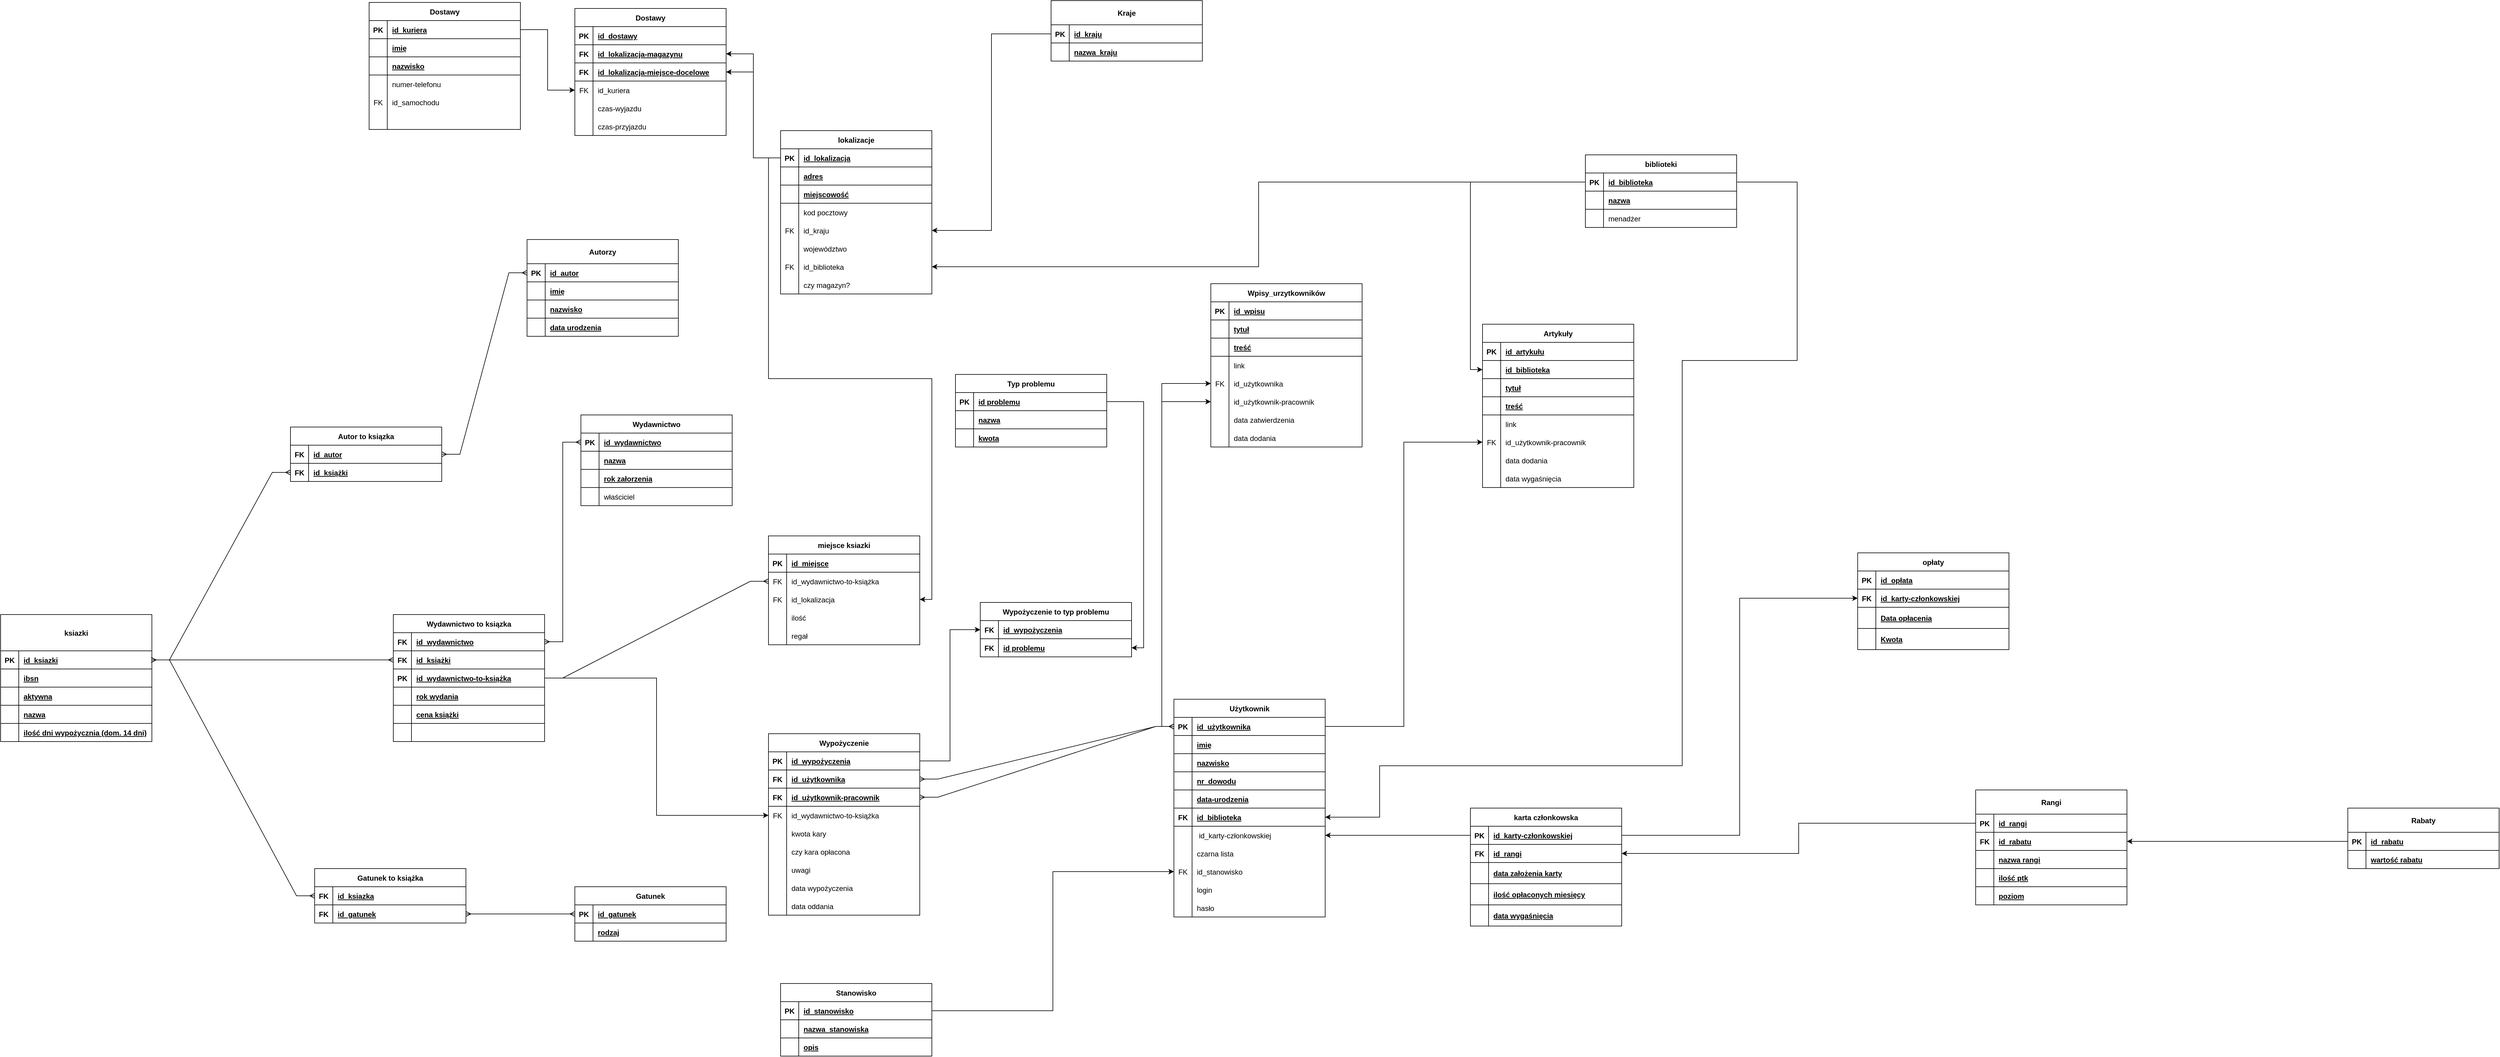 <mxfile version="23.1.5" type="device">
  <diagram id="R2lEEEUBdFMjLlhIrx00" name="Page-1">
    <mxGraphModel dx="2935" dy="2931" grid="1" gridSize="10" guides="1" tooltips="1" connect="1" arrows="1" fold="1" page="1" pageScale="1" pageWidth="850" pageHeight="1100" background="none" math="0" shadow="0" extFonts="Permanent Marker^https://fonts.googleapis.com/css?family=Permanent+Marker">
      <root>
        <mxCell id="0" />
        <mxCell id="1" parent="0" />
        <mxCell id="C-vyLk0tnHw3VtMMgP7b-23" value="ksiazki" style="shape=table;startSize=60;container=1;collapsible=1;childLayout=tableLayout;fixedRows=1;rowLines=0;fontStyle=1;align=center;resizeLast=1;flipH=0;" parent="1" vertex="1">
          <mxGeometry x="-1639" y="-1088" width="250" height="210" as="geometry" />
        </mxCell>
        <mxCell id="oXQID6JlJc0ez6SrdyG5-144" style="shape=partialRectangle;collapsible=0;dropTarget=0;pointerEvents=0;fillColor=none;points=[[0,0.5],[1,0.5]];portConstraint=eastwest;top=0;left=0;right=0;bottom=1;" parent="C-vyLk0tnHw3VtMMgP7b-23" vertex="1">
          <mxGeometry y="60" width="250" height="30" as="geometry" />
        </mxCell>
        <mxCell id="oXQID6JlJc0ez6SrdyG5-145" value="PK" style="shape=partialRectangle;overflow=hidden;connectable=0;fillColor=none;top=0;left=0;bottom=0;right=0;fontStyle=1;" parent="oXQID6JlJc0ez6SrdyG5-144" vertex="1">
          <mxGeometry width="30" height="30" as="geometry">
            <mxRectangle width="30" height="30" as="alternateBounds" />
          </mxGeometry>
        </mxCell>
        <mxCell id="oXQID6JlJc0ez6SrdyG5-146" value="id_ksiazki" style="shape=partialRectangle;overflow=hidden;connectable=0;fillColor=none;top=0;left=0;bottom=0;right=0;align=left;spacingLeft=6;fontStyle=5;" parent="oXQID6JlJc0ez6SrdyG5-144" vertex="1">
          <mxGeometry x="30" width="220" height="30" as="geometry">
            <mxRectangle width="220" height="30" as="alternateBounds" />
          </mxGeometry>
        </mxCell>
        <mxCell id="Kd2KwUwSnUAw2qGXrxQw-92" style="shape=partialRectangle;collapsible=0;dropTarget=0;pointerEvents=0;fillColor=none;points=[[0,0.5],[1,0.5]];portConstraint=eastwest;top=0;left=0;right=0;bottom=1;" parent="C-vyLk0tnHw3VtMMgP7b-23" vertex="1">
          <mxGeometry y="90" width="250" height="30" as="geometry" />
        </mxCell>
        <mxCell id="Kd2KwUwSnUAw2qGXrxQw-93" style="shape=partialRectangle;overflow=hidden;connectable=0;fillColor=none;top=0;left=0;bottom=0;right=0;fontStyle=1;" parent="Kd2KwUwSnUAw2qGXrxQw-92" vertex="1">
          <mxGeometry width="30" height="30" as="geometry">
            <mxRectangle width="30" height="30" as="alternateBounds" />
          </mxGeometry>
        </mxCell>
        <mxCell id="Kd2KwUwSnUAw2qGXrxQw-94" value="ibsn" style="shape=partialRectangle;overflow=hidden;connectable=0;fillColor=none;top=0;left=0;bottom=0;right=0;align=left;spacingLeft=6;fontStyle=5;" parent="Kd2KwUwSnUAw2qGXrxQw-92" vertex="1">
          <mxGeometry x="30" width="220" height="30" as="geometry">
            <mxRectangle width="220" height="30" as="alternateBounds" />
          </mxGeometry>
        </mxCell>
        <mxCell id="C-vyLk0tnHw3VtMMgP7b-24" value="" style="shape=partialRectangle;collapsible=0;dropTarget=0;pointerEvents=0;fillColor=none;points=[[0,0.5],[1,0.5]];portConstraint=eastwest;top=0;left=0;right=0;bottom=1;" parent="C-vyLk0tnHw3VtMMgP7b-23" vertex="1">
          <mxGeometry y="120" width="250" height="30" as="geometry" />
        </mxCell>
        <mxCell id="C-vyLk0tnHw3VtMMgP7b-25" value="" style="shape=partialRectangle;overflow=hidden;connectable=0;fillColor=none;top=0;left=0;bottom=0;right=0;fontStyle=1;" parent="C-vyLk0tnHw3VtMMgP7b-24" vertex="1">
          <mxGeometry width="30" height="30" as="geometry">
            <mxRectangle width="30" height="30" as="alternateBounds" />
          </mxGeometry>
        </mxCell>
        <mxCell id="C-vyLk0tnHw3VtMMgP7b-26" value="aktywna" style="shape=partialRectangle;overflow=hidden;connectable=0;fillColor=none;top=0;left=0;bottom=0;right=0;align=left;spacingLeft=6;fontStyle=5;" parent="C-vyLk0tnHw3VtMMgP7b-24" vertex="1">
          <mxGeometry x="30" width="220" height="30" as="geometry">
            <mxRectangle width="220" height="30" as="alternateBounds" />
          </mxGeometry>
        </mxCell>
        <mxCell id="Kd2KwUwSnUAw2qGXrxQw-6" style="shape=partialRectangle;collapsible=0;dropTarget=0;pointerEvents=0;fillColor=none;points=[[0,0.5],[1,0.5]];portConstraint=eastwest;top=0;left=0;right=0;bottom=1;" parent="C-vyLk0tnHw3VtMMgP7b-23" vertex="1">
          <mxGeometry y="150" width="250" height="30" as="geometry" />
        </mxCell>
        <mxCell id="Kd2KwUwSnUAw2qGXrxQw-7" value="" style="shape=partialRectangle;overflow=hidden;connectable=0;fillColor=none;top=0;left=0;bottom=0;right=0;fontStyle=1;" parent="Kd2KwUwSnUAw2qGXrxQw-6" vertex="1">
          <mxGeometry width="30" height="30" as="geometry">
            <mxRectangle width="30" height="30" as="alternateBounds" />
          </mxGeometry>
        </mxCell>
        <mxCell id="Kd2KwUwSnUAw2qGXrxQw-8" value="nazwa" style="shape=partialRectangle;overflow=hidden;connectable=0;fillColor=none;top=0;left=0;bottom=0;right=0;align=left;spacingLeft=6;fontStyle=5;" parent="Kd2KwUwSnUAw2qGXrxQw-6" vertex="1">
          <mxGeometry x="30" width="220" height="30" as="geometry">
            <mxRectangle width="220" height="30" as="alternateBounds" />
          </mxGeometry>
        </mxCell>
        <mxCell id="zjwvpYF2nKSGA9l02bZn-48" style="shape=partialRectangle;collapsible=0;dropTarget=0;pointerEvents=0;fillColor=none;points=[[0,0.5],[1,0.5]];portConstraint=eastwest;top=0;left=0;right=0;bottom=1;" parent="C-vyLk0tnHw3VtMMgP7b-23" vertex="1">
          <mxGeometry y="180" width="250" height="30" as="geometry" />
        </mxCell>
        <mxCell id="zjwvpYF2nKSGA9l02bZn-49" style="shape=partialRectangle;overflow=hidden;connectable=0;fillColor=none;top=0;left=0;bottom=0;right=0;fontStyle=1;" parent="zjwvpYF2nKSGA9l02bZn-48" vertex="1">
          <mxGeometry width="30" height="30" as="geometry">
            <mxRectangle width="30" height="30" as="alternateBounds" />
          </mxGeometry>
        </mxCell>
        <mxCell id="zjwvpYF2nKSGA9l02bZn-50" value="ilość dni wypożycznia (dom. 14 dni)" style="shape=partialRectangle;overflow=hidden;connectable=0;fillColor=none;top=0;left=0;bottom=0;right=0;align=left;spacingLeft=6;fontStyle=5;" parent="zjwvpYF2nKSGA9l02bZn-48" vertex="1">
          <mxGeometry x="30" width="220" height="30" as="geometry">
            <mxRectangle width="220" height="30" as="alternateBounds" />
          </mxGeometry>
        </mxCell>
        <mxCell id="oXQID6JlJc0ez6SrdyG5-1" value="Autorzy" style="shape=table;startSize=40;container=1;collapsible=1;childLayout=tableLayout;fixedRows=1;rowLines=0;fontStyle=1;align=center;resizeLast=1;" parent="1" vertex="1">
          <mxGeometry x="-769" y="-1708" width="250" height="160" as="geometry" />
        </mxCell>
        <mxCell id="oXQID6JlJc0ez6SrdyG5-156" style="shape=partialRectangle;collapsible=0;dropTarget=0;pointerEvents=0;fillColor=none;points=[[0,0.5],[1,0.5]];portConstraint=eastwest;top=0;left=0;right=0;bottom=1;" parent="oXQID6JlJc0ez6SrdyG5-1" vertex="1">
          <mxGeometry y="40" width="250" height="30" as="geometry" />
        </mxCell>
        <mxCell id="oXQID6JlJc0ez6SrdyG5-157" value="PK" style="shape=partialRectangle;overflow=hidden;connectable=0;fillColor=none;top=0;left=0;bottom=0;right=0;fontStyle=1;" parent="oXQID6JlJc0ez6SrdyG5-156" vertex="1">
          <mxGeometry width="30" height="30" as="geometry">
            <mxRectangle width="30" height="30" as="alternateBounds" />
          </mxGeometry>
        </mxCell>
        <mxCell id="oXQID6JlJc0ez6SrdyG5-158" value="id_autor" style="shape=partialRectangle;overflow=hidden;connectable=0;fillColor=none;top=0;left=0;bottom=0;right=0;align=left;spacingLeft=6;fontStyle=5;" parent="oXQID6JlJc0ez6SrdyG5-156" vertex="1">
          <mxGeometry x="30" width="220" height="30" as="geometry">
            <mxRectangle width="220" height="30" as="alternateBounds" />
          </mxGeometry>
        </mxCell>
        <mxCell id="oXQID6JlJc0ez6SrdyG5-153" style="shape=partialRectangle;collapsible=0;dropTarget=0;pointerEvents=0;fillColor=none;points=[[0,0.5],[1,0.5]];portConstraint=eastwest;top=0;left=0;right=0;bottom=1;" parent="oXQID6JlJc0ez6SrdyG5-1" vertex="1">
          <mxGeometry y="70" width="250" height="30" as="geometry" />
        </mxCell>
        <mxCell id="oXQID6JlJc0ez6SrdyG5-154" style="shape=partialRectangle;overflow=hidden;connectable=0;fillColor=none;top=0;left=0;bottom=0;right=0;fontStyle=1;" parent="oXQID6JlJc0ez6SrdyG5-153" vertex="1">
          <mxGeometry width="30" height="30" as="geometry">
            <mxRectangle width="30" height="30" as="alternateBounds" />
          </mxGeometry>
        </mxCell>
        <mxCell id="oXQID6JlJc0ez6SrdyG5-155" value="imię" style="shape=partialRectangle;overflow=hidden;connectable=0;fillColor=none;top=0;left=0;bottom=0;right=0;align=left;spacingLeft=6;fontStyle=5;" parent="oXQID6JlJc0ez6SrdyG5-153" vertex="1">
          <mxGeometry x="30" width="220" height="30" as="geometry">
            <mxRectangle width="220" height="30" as="alternateBounds" />
          </mxGeometry>
        </mxCell>
        <mxCell id="oXQID6JlJc0ez6SrdyG5-150" style="shape=partialRectangle;collapsible=0;dropTarget=0;pointerEvents=0;fillColor=none;points=[[0,0.5],[1,0.5]];portConstraint=eastwest;top=0;left=0;right=0;bottom=1;" parent="oXQID6JlJc0ez6SrdyG5-1" vertex="1">
          <mxGeometry y="100" width="250" height="30" as="geometry" />
        </mxCell>
        <mxCell id="oXQID6JlJc0ez6SrdyG5-151" style="shape=partialRectangle;overflow=hidden;connectable=0;fillColor=none;top=0;left=0;bottom=0;right=0;fontStyle=1;" parent="oXQID6JlJc0ez6SrdyG5-150" vertex="1">
          <mxGeometry width="30" height="30" as="geometry">
            <mxRectangle width="30" height="30" as="alternateBounds" />
          </mxGeometry>
        </mxCell>
        <mxCell id="oXQID6JlJc0ez6SrdyG5-152" value="nazwisko" style="shape=partialRectangle;overflow=hidden;connectable=0;fillColor=none;top=0;left=0;bottom=0;right=0;align=left;spacingLeft=6;fontStyle=5;" parent="oXQID6JlJc0ez6SrdyG5-150" vertex="1">
          <mxGeometry x="30" width="220" height="30" as="geometry">
            <mxRectangle width="220" height="30" as="alternateBounds" />
          </mxGeometry>
        </mxCell>
        <mxCell id="oXQID6JlJc0ez6SrdyG5-2" value="" style="shape=partialRectangle;collapsible=0;dropTarget=0;pointerEvents=0;fillColor=none;points=[[0,0.5],[1,0.5]];portConstraint=eastwest;top=0;left=0;right=0;bottom=1;" parent="oXQID6JlJc0ez6SrdyG5-1" vertex="1">
          <mxGeometry y="130" width="250" height="30" as="geometry" />
        </mxCell>
        <mxCell id="oXQID6JlJc0ez6SrdyG5-3" value="" style="shape=partialRectangle;overflow=hidden;connectable=0;fillColor=none;top=0;left=0;bottom=0;right=0;fontStyle=1;" parent="oXQID6JlJc0ez6SrdyG5-2" vertex="1">
          <mxGeometry width="30" height="30" as="geometry">
            <mxRectangle width="30" height="30" as="alternateBounds" />
          </mxGeometry>
        </mxCell>
        <mxCell id="oXQID6JlJc0ez6SrdyG5-4" value="data urodzenia" style="shape=partialRectangle;overflow=hidden;connectable=0;fillColor=none;top=0;left=0;bottom=0;right=0;align=left;spacingLeft=6;fontStyle=5;" parent="oXQID6JlJc0ez6SrdyG5-2" vertex="1">
          <mxGeometry x="30" width="220" height="30" as="geometry">
            <mxRectangle width="220" height="30" as="alternateBounds" />
          </mxGeometry>
        </mxCell>
        <mxCell id="oXQID6JlJc0ez6SrdyG5-18" value="Wydawnictwo" style="shape=table;startSize=30;container=1;collapsible=1;childLayout=tableLayout;fixedRows=1;rowLines=0;fontStyle=1;align=center;resizeLast=1;" parent="1" vertex="1">
          <mxGeometry x="-680" y="-1418" width="250" height="150" as="geometry" />
        </mxCell>
        <mxCell id="oXQID6JlJc0ez6SrdyG5-165" style="shape=partialRectangle;collapsible=0;dropTarget=0;pointerEvents=0;fillColor=none;points=[[0,0.5],[1,0.5]];portConstraint=eastwest;top=0;left=0;right=0;bottom=1;" parent="oXQID6JlJc0ez6SrdyG5-18" vertex="1">
          <mxGeometry y="30" width="250" height="30" as="geometry" />
        </mxCell>
        <mxCell id="oXQID6JlJc0ez6SrdyG5-166" value="PK" style="shape=partialRectangle;overflow=hidden;connectable=0;fillColor=none;top=0;left=0;bottom=0;right=0;fontStyle=1;" parent="oXQID6JlJc0ez6SrdyG5-165" vertex="1">
          <mxGeometry width="30" height="30" as="geometry">
            <mxRectangle width="30" height="30" as="alternateBounds" />
          </mxGeometry>
        </mxCell>
        <mxCell id="oXQID6JlJc0ez6SrdyG5-167" value="id_wydawnictwo" style="shape=partialRectangle;overflow=hidden;connectable=0;fillColor=none;top=0;left=0;bottom=0;right=0;align=left;spacingLeft=6;fontStyle=5;" parent="oXQID6JlJc0ez6SrdyG5-165" vertex="1">
          <mxGeometry x="30" width="220" height="30" as="geometry">
            <mxRectangle width="220" height="30" as="alternateBounds" />
          </mxGeometry>
        </mxCell>
        <mxCell id="oXQID6JlJc0ez6SrdyG5-162" style="shape=partialRectangle;collapsible=0;dropTarget=0;pointerEvents=0;fillColor=none;points=[[0,0.5],[1,0.5]];portConstraint=eastwest;top=0;left=0;right=0;bottom=1;" parent="oXQID6JlJc0ez6SrdyG5-18" vertex="1">
          <mxGeometry y="60" width="250" height="30" as="geometry" />
        </mxCell>
        <mxCell id="oXQID6JlJc0ez6SrdyG5-163" style="shape=partialRectangle;overflow=hidden;connectable=0;fillColor=none;top=0;left=0;bottom=0;right=0;fontStyle=1;" parent="oXQID6JlJc0ez6SrdyG5-162" vertex="1">
          <mxGeometry width="30" height="30" as="geometry">
            <mxRectangle width="30" height="30" as="alternateBounds" />
          </mxGeometry>
        </mxCell>
        <mxCell id="oXQID6JlJc0ez6SrdyG5-164" value="nazwa" style="shape=partialRectangle;overflow=hidden;connectable=0;fillColor=none;top=0;left=0;bottom=0;right=0;align=left;spacingLeft=6;fontStyle=5;" parent="oXQID6JlJc0ez6SrdyG5-162" vertex="1">
          <mxGeometry x="30" width="220" height="30" as="geometry">
            <mxRectangle width="220" height="30" as="alternateBounds" />
          </mxGeometry>
        </mxCell>
        <mxCell id="oXQID6JlJc0ez6SrdyG5-19" value="" style="shape=partialRectangle;collapsible=0;dropTarget=0;pointerEvents=0;fillColor=none;points=[[0,0.5],[1,0.5]];portConstraint=eastwest;top=0;left=0;right=0;bottom=1;" parent="oXQID6JlJc0ez6SrdyG5-18" vertex="1">
          <mxGeometry y="90" width="250" height="30" as="geometry" />
        </mxCell>
        <mxCell id="oXQID6JlJc0ez6SrdyG5-20" value="" style="shape=partialRectangle;overflow=hidden;connectable=0;fillColor=none;top=0;left=0;bottom=0;right=0;fontStyle=1;" parent="oXQID6JlJc0ez6SrdyG5-19" vertex="1">
          <mxGeometry width="30" height="30" as="geometry">
            <mxRectangle width="30" height="30" as="alternateBounds" />
          </mxGeometry>
        </mxCell>
        <mxCell id="oXQID6JlJc0ez6SrdyG5-21" value="rok załorzenia" style="shape=partialRectangle;overflow=hidden;connectable=0;fillColor=none;top=0;left=0;bottom=0;right=0;align=left;spacingLeft=6;fontStyle=5;" parent="oXQID6JlJc0ez6SrdyG5-19" vertex="1">
          <mxGeometry x="30" width="220" height="30" as="geometry">
            <mxRectangle width="220" height="30" as="alternateBounds" />
          </mxGeometry>
        </mxCell>
        <mxCell id="oXQID6JlJc0ez6SrdyG5-22" value="" style="shape=partialRectangle;collapsible=0;dropTarget=0;pointerEvents=0;fillColor=none;points=[[0,0.5],[1,0.5]];portConstraint=eastwest;top=0;left=0;right=0;bottom=0;" parent="oXQID6JlJc0ez6SrdyG5-18" vertex="1">
          <mxGeometry y="120" width="250" height="30" as="geometry" />
        </mxCell>
        <mxCell id="oXQID6JlJc0ez6SrdyG5-23" value="" style="shape=partialRectangle;overflow=hidden;connectable=0;fillColor=none;top=0;left=0;bottom=0;right=0;" parent="oXQID6JlJc0ez6SrdyG5-22" vertex="1">
          <mxGeometry width="30" height="30" as="geometry">
            <mxRectangle width="30" height="30" as="alternateBounds" />
          </mxGeometry>
        </mxCell>
        <mxCell id="oXQID6JlJc0ez6SrdyG5-24" value="właściciel" style="shape=partialRectangle;overflow=hidden;connectable=0;fillColor=none;top=0;left=0;bottom=0;right=0;align=left;spacingLeft=6;" parent="oXQID6JlJc0ez6SrdyG5-22" vertex="1">
          <mxGeometry x="30" width="220" height="30" as="geometry">
            <mxRectangle width="220" height="30" as="alternateBounds" />
          </mxGeometry>
        </mxCell>
        <mxCell id="oXQID6JlJc0ez6SrdyG5-87" value="" style="edgeStyle=orthogonalEdgeStyle;rounded=0;orthogonalLoop=1;jettySize=auto;html=1;entryX=1.011;entryY=0.547;entryDx=0;entryDy=0;entryPerimeter=0;" parent="1" source="oXQID6JlJc0ez6SrdyG5-19" edge="1">
          <mxGeometry relative="1" as="geometry" />
        </mxCell>
        <mxCell id="oXQID6JlJc0ez6SrdyG5-182" value="Autor to ksiązka" style="shape=table;startSize=30;container=1;collapsible=1;childLayout=tableLayout;fixedRows=1;rowLines=0;fontStyle=1;align=center;resizeLast=1;" parent="1" vertex="1">
          <mxGeometry x="-1160" y="-1398" width="250" height="90" as="geometry" />
        </mxCell>
        <mxCell id="oXQID6JlJc0ez6SrdyG5-183" style="shape=partialRectangle;collapsible=0;dropTarget=0;pointerEvents=0;fillColor=none;points=[[0,0.5],[1,0.5]];portConstraint=eastwest;top=0;left=0;right=0;bottom=1;" parent="oXQID6JlJc0ez6SrdyG5-182" vertex="1">
          <mxGeometry y="30" width="250" height="30" as="geometry" />
        </mxCell>
        <mxCell id="oXQID6JlJc0ez6SrdyG5-184" value="FK" style="shape=partialRectangle;overflow=hidden;connectable=0;fillColor=none;top=0;left=0;bottom=0;right=0;fontStyle=1;" parent="oXQID6JlJc0ez6SrdyG5-183" vertex="1">
          <mxGeometry width="30" height="30" as="geometry">
            <mxRectangle width="30" height="30" as="alternateBounds" />
          </mxGeometry>
        </mxCell>
        <mxCell id="oXQID6JlJc0ez6SrdyG5-185" value="id_autor" style="shape=partialRectangle;overflow=hidden;connectable=0;fillColor=none;top=0;left=0;bottom=0;right=0;align=left;spacingLeft=6;fontStyle=5;" parent="oXQID6JlJc0ez6SrdyG5-183" vertex="1">
          <mxGeometry x="30" width="220" height="30" as="geometry">
            <mxRectangle width="220" height="30" as="alternateBounds" />
          </mxGeometry>
        </mxCell>
        <mxCell id="oXQID6JlJc0ez6SrdyG5-186" style="shape=partialRectangle;collapsible=0;dropTarget=0;pointerEvents=0;fillColor=none;points=[[0,0.5],[1,0.5]];portConstraint=eastwest;top=0;left=0;right=0;bottom=1;" parent="oXQID6JlJc0ez6SrdyG5-182" vertex="1">
          <mxGeometry y="60" width="250" height="30" as="geometry" />
        </mxCell>
        <mxCell id="oXQID6JlJc0ez6SrdyG5-187" value="FK" style="shape=partialRectangle;overflow=hidden;connectable=0;fillColor=none;top=0;left=0;bottom=0;right=0;fontStyle=1;" parent="oXQID6JlJc0ez6SrdyG5-186" vertex="1">
          <mxGeometry width="30" height="30" as="geometry">
            <mxRectangle width="30" height="30" as="alternateBounds" />
          </mxGeometry>
        </mxCell>
        <mxCell id="oXQID6JlJc0ez6SrdyG5-188" value="id_książki" style="shape=partialRectangle;overflow=hidden;connectable=0;fillColor=none;top=0;left=0;bottom=0;right=0;align=left;spacingLeft=6;fontStyle=5;" parent="oXQID6JlJc0ez6SrdyG5-186" vertex="1">
          <mxGeometry x="30" width="220" height="30" as="geometry">
            <mxRectangle width="220" height="30" as="alternateBounds" />
          </mxGeometry>
        </mxCell>
        <mxCell id="tqwwJvEvwjewHMKWZLb9-7" value="Wydawnictwo to ksiązka" style="shape=table;startSize=30;container=1;collapsible=1;childLayout=tableLayout;fixedRows=1;rowLines=0;fontStyle=1;align=center;resizeLast=1;" parent="1" vertex="1">
          <mxGeometry x="-990" y="-1088" width="250" height="210" as="geometry" />
        </mxCell>
        <mxCell id="tqwwJvEvwjewHMKWZLb9-8" style="shape=partialRectangle;collapsible=0;dropTarget=0;pointerEvents=0;fillColor=none;points=[[0,0.5],[1,0.5]];portConstraint=eastwest;top=0;left=0;right=0;bottom=1;" parent="tqwwJvEvwjewHMKWZLb9-7" vertex="1">
          <mxGeometry y="30" width="250" height="30" as="geometry" />
        </mxCell>
        <mxCell id="tqwwJvEvwjewHMKWZLb9-9" value="FK" style="shape=partialRectangle;overflow=hidden;connectable=0;fillColor=none;top=0;left=0;bottom=0;right=0;fontStyle=1;" parent="tqwwJvEvwjewHMKWZLb9-8" vertex="1">
          <mxGeometry width="30" height="30" as="geometry">
            <mxRectangle width="30" height="30" as="alternateBounds" />
          </mxGeometry>
        </mxCell>
        <mxCell id="tqwwJvEvwjewHMKWZLb9-10" value="id_wydawnictwo" style="shape=partialRectangle;overflow=hidden;connectable=0;fillColor=none;top=0;left=0;bottom=0;right=0;align=left;spacingLeft=6;fontStyle=5;" parent="tqwwJvEvwjewHMKWZLb9-8" vertex="1">
          <mxGeometry x="30" width="220" height="30" as="geometry">
            <mxRectangle width="220" height="30" as="alternateBounds" />
          </mxGeometry>
        </mxCell>
        <mxCell id="tqwwJvEvwjewHMKWZLb9-11" style="shape=partialRectangle;collapsible=0;dropTarget=0;pointerEvents=0;fillColor=none;points=[[0,0.5],[1,0.5]];portConstraint=eastwest;top=0;left=0;right=0;bottom=1;" parent="tqwwJvEvwjewHMKWZLb9-7" vertex="1">
          <mxGeometry y="60" width="250" height="30" as="geometry" />
        </mxCell>
        <mxCell id="tqwwJvEvwjewHMKWZLb9-12" value="FK" style="shape=partialRectangle;overflow=hidden;connectable=0;fillColor=none;top=0;left=0;bottom=0;right=0;fontStyle=1;" parent="tqwwJvEvwjewHMKWZLb9-11" vertex="1">
          <mxGeometry width="30" height="30" as="geometry">
            <mxRectangle width="30" height="30" as="alternateBounds" />
          </mxGeometry>
        </mxCell>
        <mxCell id="tqwwJvEvwjewHMKWZLb9-13" value="id_książki" style="shape=partialRectangle;overflow=hidden;connectable=0;fillColor=none;top=0;left=0;bottom=0;right=0;align=left;spacingLeft=6;fontStyle=5;" parent="tqwwJvEvwjewHMKWZLb9-11" vertex="1">
          <mxGeometry x="30" width="220" height="30" as="geometry">
            <mxRectangle width="220" height="30" as="alternateBounds" />
          </mxGeometry>
        </mxCell>
        <mxCell id="zjwvpYF2nKSGA9l02bZn-1" style="shape=partialRectangle;collapsible=0;dropTarget=0;pointerEvents=0;fillColor=none;points=[[0,0.5],[1,0.5]];portConstraint=eastwest;top=0;left=0;right=0;bottom=1;" parent="tqwwJvEvwjewHMKWZLb9-7" vertex="1">
          <mxGeometry y="90" width="250" height="30" as="geometry" />
        </mxCell>
        <mxCell id="zjwvpYF2nKSGA9l02bZn-2" value="PK" style="shape=partialRectangle;overflow=hidden;connectable=0;fillColor=none;top=0;left=0;bottom=0;right=0;fontStyle=1;" parent="zjwvpYF2nKSGA9l02bZn-1" vertex="1">
          <mxGeometry width="30" height="30" as="geometry">
            <mxRectangle width="30" height="30" as="alternateBounds" />
          </mxGeometry>
        </mxCell>
        <mxCell id="zjwvpYF2nKSGA9l02bZn-3" value="id_wydawnictwo-to-książka" style="shape=partialRectangle;overflow=hidden;connectable=0;fillColor=none;top=0;left=0;bottom=0;right=0;align=left;spacingLeft=6;fontStyle=5;" parent="zjwvpYF2nKSGA9l02bZn-1" vertex="1">
          <mxGeometry x="30" width="220" height="30" as="geometry">
            <mxRectangle width="220" height="30" as="alternateBounds" />
          </mxGeometry>
        </mxCell>
        <mxCell id="zjwvpYF2nKSGA9l02bZn-4" style="shape=partialRectangle;collapsible=0;dropTarget=0;pointerEvents=0;fillColor=none;points=[[0,0.5],[1,0.5]];portConstraint=eastwest;top=0;left=0;right=0;bottom=1;" parent="tqwwJvEvwjewHMKWZLb9-7" vertex="1">
          <mxGeometry y="120" width="250" height="30" as="geometry" />
        </mxCell>
        <mxCell id="zjwvpYF2nKSGA9l02bZn-5" style="shape=partialRectangle;overflow=hidden;connectable=0;fillColor=none;top=0;left=0;bottom=0;right=0;fontStyle=1;" parent="zjwvpYF2nKSGA9l02bZn-4" vertex="1">
          <mxGeometry width="30" height="30" as="geometry">
            <mxRectangle width="30" height="30" as="alternateBounds" />
          </mxGeometry>
        </mxCell>
        <mxCell id="zjwvpYF2nKSGA9l02bZn-6" value="rok wydania" style="shape=partialRectangle;overflow=hidden;connectable=0;fillColor=none;top=0;left=0;bottom=0;right=0;align=left;spacingLeft=6;fontStyle=5;" parent="zjwvpYF2nKSGA9l02bZn-4" vertex="1">
          <mxGeometry x="30" width="220" height="30" as="geometry">
            <mxRectangle width="220" height="30" as="alternateBounds" />
          </mxGeometry>
        </mxCell>
        <mxCell id="zjwvpYF2nKSGA9l02bZn-8" style="shape=partialRectangle;collapsible=0;dropTarget=0;pointerEvents=0;fillColor=none;points=[[0,0.5],[1,0.5]];portConstraint=eastwest;top=0;left=0;right=0;bottom=1;" parent="tqwwJvEvwjewHMKWZLb9-7" vertex="1">
          <mxGeometry y="150" width="250" height="30" as="geometry" />
        </mxCell>
        <mxCell id="zjwvpYF2nKSGA9l02bZn-9" style="shape=partialRectangle;overflow=hidden;connectable=0;fillColor=none;top=0;left=0;bottom=0;right=0;fontStyle=1;" parent="zjwvpYF2nKSGA9l02bZn-8" vertex="1">
          <mxGeometry width="30" height="30" as="geometry">
            <mxRectangle width="30" height="30" as="alternateBounds" />
          </mxGeometry>
        </mxCell>
        <mxCell id="zjwvpYF2nKSGA9l02bZn-10" value="cena książki" style="shape=partialRectangle;overflow=hidden;connectable=0;fillColor=none;top=0;left=0;bottom=0;right=0;align=left;spacingLeft=6;fontStyle=5;" parent="zjwvpYF2nKSGA9l02bZn-8" vertex="1">
          <mxGeometry x="30" width="220" height="30" as="geometry">
            <mxRectangle width="220" height="30" as="alternateBounds" />
          </mxGeometry>
        </mxCell>
        <mxCell id="zjwvpYF2nKSGA9l02bZn-11" style="shape=partialRectangle;collapsible=0;dropTarget=0;pointerEvents=0;fillColor=none;points=[[0,0.5],[1,0.5]];portConstraint=eastwest;top=0;left=0;right=0;bottom=1;" parent="tqwwJvEvwjewHMKWZLb9-7" vertex="1">
          <mxGeometry y="180" width="250" height="30" as="geometry" />
        </mxCell>
        <mxCell id="zjwvpYF2nKSGA9l02bZn-12" style="shape=partialRectangle;overflow=hidden;connectable=0;fillColor=none;top=0;left=0;bottom=0;right=0;fontStyle=1;" parent="zjwvpYF2nKSGA9l02bZn-11" vertex="1">
          <mxGeometry width="30" height="30" as="geometry">
            <mxRectangle width="30" height="30" as="alternateBounds" />
          </mxGeometry>
        </mxCell>
        <mxCell id="zjwvpYF2nKSGA9l02bZn-13" style="shape=partialRectangle;overflow=hidden;connectable=0;fillColor=none;top=0;left=0;bottom=0;right=0;align=left;spacingLeft=6;fontStyle=5;" parent="zjwvpYF2nKSGA9l02bZn-11" vertex="1">
          <mxGeometry x="30" width="220" height="30" as="geometry">
            <mxRectangle width="220" height="30" as="alternateBounds" />
          </mxGeometry>
        </mxCell>
        <mxCell id="bBVZobaaoDV3354W2KbN-1" value="lokalizacje" style="shape=table;startSize=30;container=1;collapsible=1;childLayout=tableLayout;fixedRows=1;rowLines=0;fontStyle=1;align=center;resizeLast=1;" parent="1" vertex="1">
          <mxGeometry x="-350" y="-1888" width="250" height="270" as="geometry" />
        </mxCell>
        <mxCell id="bBVZobaaoDV3354W2KbN-2" style="shape=partialRectangle;collapsible=0;dropTarget=0;pointerEvents=0;fillColor=none;points=[[0,0.5],[1,0.5]];portConstraint=eastwest;top=0;left=0;right=0;bottom=1;" parent="bBVZobaaoDV3354W2KbN-1" vertex="1">
          <mxGeometry y="30" width="250" height="30" as="geometry" />
        </mxCell>
        <mxCell id="bBVZobaaoDV3354W2KbN-3" value="PK" style="shape=partialRectangle;overflow=hidden;connectable=0;fillColor=none;top=0;left=0;bottom=0;right=0;fontStyle=1;" parent="bBVZobaaoDV3354W2KbN-2" vertex="1">
          <mxGeometry width="30" height="30" as="geometry">
            <mxRectangle width="30" height="30" as="alternateBounds" />
          </mxGeometry>
        </mxCell>
        <mxCell id="bBVZobaaoDV3354W2KbN-4" value="id_lokalizacja" style="shape=partialRectangle;overflow=hidden;connectable=0;fillColor=none;top=0;left=0;bottom=0;right=0;align=left;spacingLeft=6;fontStyle=5;" parent="bBVZobaaoDV3354W2KbN-2" vertex="1">
          <mxGeometry x="30" width="220" height="30" as="geometry">
            <mxRectangle width="220" height="30" as="alternateBounds" />
          </mxGeometry>
        </mxCell>
        <mxCell id="bBVZobaaoDV3354W2KbN-5" style="shape=partialRectangle;collapsible=0;dropTarget=0;pointerEvents=0;fillColor=none;points=[[0,0.5],[1,0.5]];portConstraint=eastwest;top=0;left=0;right=0;bottom=1;" parent="bBVZobaaoDV3354W2KbN-1" vertex="1">
          <mxGeometry y="60" width="250" height="30" as="geometry" />
        </mxCell>
        <mxCell id="bBVZobaaoDV3354W2KbN-6" style="shape=partialRectangle;overflow=hidden;connectable=0;fillColor=none;top=0;left=0;bottom=0;right=0;fontStyle=1;" parent="bBVZobaaoDV3354W2KbN-5" vertex="1">
          <mxGeometry width="30" height="30" as="geometry">
            <mxRectangle width="30" height="30" as="alternateBounds" />
          </mxGeometry>
        </mxCell>
        <mxCell id="bBVZobaaoDV3354W2KbN-7" value="adres" style="shape=partialRectangle;overflow=hidden;connectable=0;fillColor=none;top=0;left=0;bottom=0;right=0;align=left;spacingLeft=6;fontStyle=5;" parent="bBVZobaaoDV3354W2KbN-5" vertex="1">
          <mxGeometry x="30" width="220" height="30" as="geometry">
            <mxRectangle width="220" height="30" as="alternateBounds" />
          </mxGeometry>
        </mxCell>
        <mxCell id="bBVZobaaoDV3354W2KbN-8" value="" style="shape=partialRectangle;collapsible=0;dropTarget=0;pointerEvents=0;fillColor=none;points=[[0,0.5],[1,0.5]];portConstraint=eastwest;top=0;left=0;right=0;bottom=1;" parent="bBVZobaaoDV3354W2KbN-1" vertex="1">
          <mxGeometry y="90" width="250" height="30" as="geometry" />
        </mxCell>
        <mxCell id="bBVZobaaoDV3354W2KbN-9" value="" style="shape=partialRectangle;overflow=hidden;connectable=0;fillColor=none;top=0;left=0;bottom=0;right=0;fontStyle=1;" parent="bBVZobaaoDV3354W2KbN-8" vertex="1">
          <mxGeometry width="30" height="30" as="geometry">
            <mxRectangle width="30" height="30" as="alternateBounds" />
          </mxGeometry>
        </mxCell>
        <mxCell id="bBVZobaaoDV3354W2KbN-10" value="miejscowość" style="shape=partialRectangle;overflow=hidden;connectable=0;fillColor=none;top=0;left=0;bottom=0;right=0;align=left;spacingLeft=6;fontStyle=5;" parent="bBVZobaaoDV3354W2KbN-8" vertex="1">
          <mxGeometry x="30" width="220" height="30" as="geometry">
            <mxRectangle width="220" height="30" as="alternateBounds" />
          </mxGeometry>
        </mxCell>
        <mxCell id="bBVZobaaoDV3354W2KbN-11" value="" style="shape=partialRectangle;collapsible=0;dropTarget=0;pointerEvents=0;fillColor=none;points=[[0,0.5],[1,0.5]];portConstraint=eastwest;top=0;left=0;right=0;bottom=0;" parent="bBVZobaaoDV3354W2KbN-1" vertex="1">
          <mxGeometry y="120" width="250" height="30" as="geometry" />
        </mxCell>
        <mxCell id="bBVZobaaoDV3354W2KbN-12" value="" style="shape=partialRectangle;overflow=hidden;connectable=0;fillColor=none;top=0;left=0;bottom=0;right=0;" parent="bBVZobaaoDV3354W2KbN-11" vertex="1">
          <mxGeometry width="30" height="30" as="geometry">
            <mxRectangle width="30" height="30" as="alternateBounds" />
          </mxGeometry>
        </mxCell>
        <mxCell id="bBVZobaaoDV3354W2KbN-13" value="kod pocztowy" style="shape=partialRectangle;overflow=hidden;connectable=0;fillColor=none;top=0;left=0;bottom=0;right=0;align=left;spacingLeft=6;" parent="bBVZobaaoDV3354W2KbN-11" vertex="1">
          <mxGeometry x="30" width="220" height="30" as="geometry">
            <mxRectangle width="220" height="30" as="alternateBounds" />
          </mxGeometry>
        </mxCell>
        <mxCell id="zjwvpYF2nKSGA9l02bZn-229" style="shape=partialRectangle;collapsible=0;dropTarget=0;pointerEvents=0;fillColor=none;points=[[0,0.5],[1,0.5]];portConstraint=eastwest;top=0;left=0;right=0;bottom=0;" parent="bBVZobaaoDV3354W2KbN-1" vertex="1">
          <mxGeometry y="150" width="250" height="30" as="geometry" />
        </mxCell>
        <mxCell id="zjwvpYF2nKSGA9l02bZn-230" value="FK" style="shape=partialRectangle;overflow=hidden;connectable=0;fillColor=none;top=0;left=0;bottom=0;right=0;" parent="zjwvpYF2nKSGA9l02bZn-229" vertex="1">
          <mxGeometry width="30" height="30" as="geometry">
            <mxRectangle width="30" height="30" as="alternateBounds" />
          </mxGeometry>
        </mxCell>
        <mxCell id="zjwvpYF2nKSGA9l02bZn-231" value="id_kraju" style="shape=partialRectangle;overflow=hidden;connectable=0;fillColor=none;top=0;left=0;bottom=0;right=0;align=left;spacingLeft=6;" parent="zjwvpYF2nKSGA9l02bZn-229" vertex="1">
          <mxGeometry x="30" width="220" height="30" as="geometry">
            <mxRectangle width="220" height="30" as="alternateBounds" />
          </mxGeometry>
        </mxCell>
        <mxCell id="DZg-5C0uE0kTSk13s5Nf-1" style="shape=partialRectangle;collapsible=0;dropTarget=0;pointerEvents=0;fillColor=none;points=[[0,0.5],[1,0.5]];portConstraint=eastwest;top=0;left=0;right=0;bottom=0;" parent="bBVZobaaoDV3354W2KbN-1" vertex="1">
          <mxGeometry y="180" width="250" height="30" as="geometry" />
        </mxCell>
        <mxCell id="DZg-5C0uE0kTSk13s5Nf-2" style="shape=partialRectangle;overflow=hidden;connectable=0;fillColor=none;top=0;left=0;bottom=0;right=0;" parent="DZg-5C0uE0kTSk13s5Nf-1" vertex="1">
          <mxGeometry width="30" height="30" as="geometry">
            <mxRectangle width="30" height="30" as="alternateBounds" />
          </mxGeometry>
        </mxCell>
        <mxCell id="DZg-5C0uE0kTSk13s5Nf-3" value="województwo" style="shape=partialRectangle;overflow=hidden;connectable=0;fillColor=none;top=0;left=0;bottom=0;right=0;align=left;spacingLeft=6;" parent="DZg-5C0uE0kTSk13s5Nf-1" vertex="1">
          <mxGeometry x="30" width="220" height="30" as="geometry">
            <mxRectangle width="220" height="30" as="alternateBounds" />
          </mxGeometry>
        </mxCell>
        <mxCell id="zjwvpYF2nKSGA9l02bZn-74" style="shape=partialRectangle;collapsible=0;dropTarget=0;pointerEvents=0;fillColor=none;points=[[0,0.5],[1,0.5]];portConstraint=eastwest;top=0;left=0;right=0;bottom=0;" parent="bBVZobaaoDV3354W2KbN-1" vertex="1">
          <mxGeometry y="210" width="250" height="30" as="geometry" />
        </mxCell>
        <mxCell id="zjwvpYF2nKSGA9l02bZn-75" value="FK" style="shape=partialRectangle;overflow=hidden;connectable=0;fillColor=none;top=0;left=0;bottom=0;right=0;" parent="zjwvpYF2nKSGA9l02bZn-74" vertex="1">
          <mxGeometry width="30" height="30" as="geometry">
            <mxRectangle width="30" height="30" as="alternateBounds" />
          </mxGeometry>
        </mxCell>
        <mxCell id="zjwvpYF2nKSGA9l02bZn-76" value="id_biblioteka" style="shape=partialRectangle;overflow=hidden;connectable=0;fillColor=none;top=0;left=0;bottom=0;right=0;align=left;spacingLeft=6;" parent="zjwvpYF2nKSGA9l02bZn-74" vertex="1">
          <mxGeometry x="30" width="220" height="30" as="geometry">
            <mxRectangle width="220" height="30" as="alternateBounds" />
          </mxGeometry>
        </mxCell>
        <mxCell id="zjwvpYF2nKSGA9l02bZn-79" style="shape=partialRectangle;collapsible=0;dropTarget=0;pointerEvents=0;fillColor=none;points=[[0,0.5],[1,0.5]];portConstraint=eastwest;top=0;left=0;right=0;bottom=0;" parent="bBVZobaaoDV3354W2KbN-1" vertex="1">
          <mxGeometry y="240" width="250" height="30" as="geometry" />
        </mxCell>
        <mxCell id="zjwvpYF2nKSGA9l02bZn-80" style="shape=partialRectangle;overflow=hidden;connectable=0;fillColor=none;top=0;left=0;bottom=0;right=0;" parent="zjwvpYF2nKSGA9l02bZn-79" vertex="1">
          <mxGeometry width="30" height="30" as="geometry">
            <mxRectangle width="30" height="30" as="alternateBounds" />
          </mxGeometry>
        </mxCell>
        <mxCell id="zjwvpYF2nKSGA9l02bZn-81" value="czy magazyn?" style="shape=partialRectangle;overflow=hidden;connectable=0;fillColor=none;top=0;left=0;bottom=0;right=0;align=left;spacingLeft=6;" parent="zjwvpYF2nKSGA9l02bZn-79" vertex="1">
          <mxGeometry x="30" width="220" height="30" as="geometry">
            <mxRectangle width="220" height="30" as="alternateBounds" />
          </mxGeometry>
        </mxCell>
        <mxCell id="bBVZobaaoDV3354W2KbN-14" value="biblioteki" style="shape=table;startSize=30;container=1;collapsible=1;childLayout=tableLayout;fixedRows=1;rowLines=0;fontStyle=1;align=center;resizeLast=1;" parent="1" vertex="1">
          <mxGeometry x="980" y="-1848" width="250" height="120" as="geometry" />
        </mxCell>
        <mxCell id="bBVZobaaoDV3354W2KbN-15" style="shape=partialRectangle;collapsible=0;dropTarget=0;pointerEvents=0;fillColor=none;points=[[0,0.5],[1,0.5]];portConstraint=eastwest;top=0;left=0;right=0;bottom=1;" parent="bBVZobaaoDV3354W2KbN-14" vertex="1">
          <mxGeometry y="30" width="250" height="30" as="geometry" />
        </mxCell>
        <mxCell id="bBVZobaaoDV3354W2KbN-16" value="PK" style="shape=partialRectangle;overflow=hidden;connectable=0;fillColor=none;top=0;left=0;bottom=0;right=0;fontStyle=1;" parent="bBVZobaaoDV3354W2KbN-15" vertex="1">
          <mxGeometry width="30" height="30" as="geometry">
            <mxRectangle width="30" height="30" as="alternateBounds" />
          </mxGeometry>
        </mxCell>
        <mxCell id="bBVZobaaoDV3354W2KbN-17" value="id_biblioteka" style="shape=partialRectangle;overflow=hidden;connectable=0;fillColor=none;top=0;left=0;bottom=0;right=0;align=left;spacingLeft=6;fontStyle=5;" parent="bBVZobaaoDV3354W2KbN-15" vertex="1">
          <mxGeometry x="30" width="220" height="30" as="geometry">
            <mxRectangle width="220" height="30" as="alternateBounds" />
          </mxGeometry>
        </mxCell>
        <mxCell id="bBVZobaaoDV3354W2KbN-21" value="" style="shape=partialRectangle;collapsible=0;dropTarget=0;pointerEvents=0;fillColor=none;points=[[0,0.5],[1,0.5]];portConstraint=eastwest;top=0;left=0;right=0;bottom=1;" parent="bBVZobaaoDV3354W2KbN-14" vertex="1">
          <mxGeometry y="60" width="250" height="30" as="geometry" />
        </mxCell>
        <mxCell id="bBVZobaaoDV3354W2KbN-22" value="" style="shape=partialRectangle;overflow=hidden;connectable=0;fillColor=none;top=0;left=0;bottom=0;right=0;fontStyle=1;" parent="bBVZobaaoDV3354W2KbN-21" vertex="1">
          <mxGeometry width="30" height="30" as="geometry">
            <mxRectangle width="30" height="30" as="alternateBounds" />
          </mxGeometry>
        </mxCell>
        <mxCell id="bBVZobaaoDV3354W2KbN-23" value="nazwa" style="shape=partialRectangle;overflow=hidden;connectable=0;fillColor=none;top=0;left=0;bottom=0;right=0;align=left;spacingLeft=6;fontStyle=5;" parent="bBVZobaaoDV3354W2KbN-21" vertex="1">
          <mxGeometry x="30" width="220" height="30" as="geometry">
            <mxRectangle width="220" height="30" as="alternateBounds" />
          </mxGeometry>
        </mxCell>
        <mxCell id="bBVZobaaoDV3354W2KbN-24" value="" style="shape=partialRectangle;collapsible=0;dropTarget=0;pointerEvents=0;fillColor=none;points=[[0,0.5],[1,0.5]];portConstraint=eastwest;top=0;left=0;right=0;bottom=0;" parent="bBVZobaaoDV3354W2KbN-14" vertex="1">
          <mxGeometry y="90" width="250" height="30" as="geometry" />
        </mxCell>
        <mxCell id="bBVZobaaoDV3354W2KbN-25" value="" style="shape=partialRectangle;overflow=hidden;connectable=0;fillColor=none;top=0;left=0;bottom=0;right=0;" parent="bBVZobaaoDV3354W2KbN-24" vertex="1">
          <mxGeometry width="30" height="30" as="geometry">
            <mxRectangle width="30" height="30" as="alternateBounds" />
          </mxGeometry>
        </mxCell>
        <mxCell id="bBVZobaaoDV3354W2KbN-26" value="menadżer" style="shape=partialRectangle;overflow=hidden;connectable=0;fillColor=none;top=0;left=0;bottom=0;right=0;align=left;spacingLeft=6;" parent="bBVZobaaoDV3354W2KbN-24" vertex="1">
          <mxGeometry x="30" width="220" height="30" as="geometry">
            <mxRectangle width="220" height="30" as="alternateBounds" />
          </mxGeometry>
        </mxCell>
        <mxCell id="bBVZobaaoDV3354W2KbN-55" value="miejsce ksiazki" style="shape=table;startSize=30;container=1;collapsible=1;childLayout=tableLayout;fixedRows=1;rowLines=0;fontStyle=1;align=center;resizeLast=1;" parent="1" vertex="1">
          <mxGeometry x="-370" y="-1218" width="250" height="180" as="geometry" />
        </mxCell>
        <mxCell id="bBVZobaaoDV3354W2KbN-56" style="shape=partialRectangle;collapsible=0;dropTarget=0;pointerEvents=0;fillColor=none;points=[[0,0.5],[1,0.5]];portConstraint=eastwest;top=0;left=0;right=0;bottom=1;" parent="bBVZobaaoDV3354W2KbN-55" vertex="1">
          <mxGeometry y="30" width="250" height="30" as="geometry" />
        </mxCell>
        <mxCell id="bBVZobaaoDV3354W2KbN-57" value="PK" style="shape=partialRectangle;overflow=hidden;connectable=0;fillColor=none;top=0;left=0;bottom=0;right=0;fontStyle=1;" parent="bBVZobaaoDV3354W2KbN-56" vertex="1">
          <mxGeometry width="30" height="30" as="geometry">
            <mxRectangle width="30" height="30" as="alternateBounds" />
          </mxGeometry>
        </mxCell>
        <mxCell id="bBVZobaaoDV3354W2KbN-58" value="id_miejsce" style="shape=partialRectangle;overflow=hidden;connectable=0;fillColor=none;top=0;left=0;bottom=0;right=0;align=left;spacingLeft=6;fontStyle=5;" parent="bBVZobaaoDV3354W2KbN-56" vertex="1">
          <mxGeometry x="30" width="220" height="30" as="geometry">
            <mxRectangle width="220" height="30" as="alternateBounds" />
          </mxGeometry>
        </mxCell>
        <mxCell id="bBVZobaaoDV3354W2KbN-70" style="shape=partialRectangle;collapsible=0;dropTarget=0;pointerEvents=0;fillColor=none;points=[[0,0.5],[1,0.5]];portConstraint=eastwest;top=0;left=0;right=0;bottom=0;" parent="bBVZobaaoDV3354W2KbN-55" vertex="1">
          <mxGeometry y="60" width="250" height="30" as="geometry" />
        </mxCell>
        <mxCell id="bBVZobaaoDV3354W2KbN-71" value="FK" style="shape=partialRectangle;overflow=hidden;connectable=0;fillColor=none;top=0;left=0;bottom=0;right=0;" parent="bBVZobaaoDV3354W2KbN-70" vertex="1">
          <mxGeometry width="30" height="30" as="geometry">
            <mxRectangle width="30" height="30" as="alternateBounds" />
          </mxGeometry>
        </mxCell>
        <mxCell id="bBVZobaaoDV3354W2KbN-72" value="id_wydawnictwo-to-książka" style="shape=partialRectangle;overflow=hidden;connectable=0;fillColor=none;top=0;left=0;bottom=0;right=0;align=left;spacingLeft=6;" parent="bBVZobaaoDV3354W2KbN-70" vertex="1">
          <mxGeometry x="30" width="220" height="30" as="geometry">
            <mxRectangle width="220" height="30" as="alternateBounds" />
          </mxGeometry>
        </mxCell>
        <mxCell id="A0pif8ZeLsySnI23wuiB-26" style="shape=partialRectangle;collapsible=0;dropTarget=0;pointerEvents=0;fillColor=none;points=[[0,0.5],[1,0.5]];portConstraint=eastwest;top=0;left=0;right=0;bottom=0;" parent="bBVZobaaoDV3354W2KbN-55" vertex="1">
          <mxGeometry y="90" width="250" height="30" as="geometry" />
        </mxCell>
        <mxCell id="A0pif8ZeLsySnI23wuiB-27" value="FK" style="shape=partialRectangle;overflow=hidden;connectable=0;fillColor=none;top=0;left=0;bottom=0;right=0;" parent="A0pif8ZeLsySnI23wuiB-26" vertex="1">
          <mxGeometry width="30" height="30" as="geometry">
            <mxRectangle width="30" height="30" as="alternateBounds" />
          </mxGeometry>
        </mxCell>
        <mxCell id="A0pif8ZeLsySnI23wuiB-28" value="id_lokalizacja" style="shape=partialRectangle;overflow=hidden;connectable=0;fillColor=none;top=0;left=0;bottom=0;right=0;align=left;spacingLeft=6;" parent="A0pif8ZeLsySnI23wuiB-26" vertex="1">
          <mxGeometry x="30" width="220" height="30" as="geometry">
            <mxRectangle width="220" height="30" as="alternateBounds" />
          </mxGeometry>
        </mxCell>
        <mxCell id="A0pif8ZeLsySnI23wuiB-29" style="shape=partialRectangle;collapsible=0;dropTarget=0;pointerEvents=0;fillColor=none;points=[[0,0.5],[1,0.5]];portConstraint=eastwest;top=0;left=0;right=0;bottom=0;" parent="bBVZobaaoDV3354W2KbN-55" vertex="1">
          <mxGeometry y="120" width="250" height="30" as="geometry" />
        </mxCell>
        <mxCell id="A0pif8ZeLsySnI23wuiB-30" style="shape=partialRectangle;overflow=hidden;connectable=0;fillColor=none;top=0;left=0;bottom=0;right=0;" parent="A0pif8ZeLsySnI23wuiB-29" vertex="1">
          <mxGeometry width="30" height="30" as="geometry">
            <mxRectangle width="30" height="30" as="alternateBounds" />
          </mxGeometry>
        </mxCell>
        <mxCell id="A0pif8ZeLsySnI23wuiB-31" value="ilość" style="shape=partialRectangle;overflow=hidden;connectable=0;fillColor=none;top=0;left=0;bottom=0;right=0;align=left;spacingLeft=6;" parent="A0pif8ZeLsySnI23wuiB-29" vertex="1">
          <mxGeometry x="30" width="220" height="30" as="geometry">
            <mxRectangle width="220" height="30" as="alternateBounds" />
          </mxGeometry>
        </mxCell>
        <mxCell id="zjwvpYF2nKSGA9l02bZn-85" style="shape=partialRectangle;collapsible=0;dropTarget=0;pointerEvents=0;fillColor=none;points=[[0,0.5],[1,0.5]];portConstraint=eastwest;top=0;left=0;right=0;bottom=0;" parent="bBVZobaaoDV3354W2KbN-55" vertex="1">
          <mxGeometry y="150" width="250" height="30" as="geometry" />
        </mxCell>
        <mxCell id="zjwvpYF2nKSGA9l02bZn-86" style="shape=partialRectangle;overflow=hidden;connectable=0;fillColor=none;top=0;left=0;bottom=0;right=0;" parent="zjwvpYF2nKSGA9l02bZn-85" vertex="1">
          <mxGeometry width="30" height="30" as="geometry">
            <mxRectangle width="30" height="30" as="alternateBounds" />
          </mxGeometry>
        </mxCell>
        <mxCell id="zjwvpYF2nKSGA9l02bZn-87" value="regał" style="shape=partialRectangle;overflow=hidden;connectable=0;fillColor=none;top=0;left=0;bottom=0;right=0;align=left;spacingLeft=6;" parent="zjwvpYF2nKSGA9l02bZn-85" vertex="1">
          <mxGeometry x="30" width="220" height="30" as="geometry">
            <mxRectangle width="220" height="30" as="alternateBounds" />
          </mxGeometry>
        </mxCell>
        <mxCell id="bBVZobaaoDV3354W2KbN-78" value="Rangi" style="shape=table;startSize=40;container=1;collapsible=1;childLayout=tableLayout;fixedRows=1;rowLines=0;fontStyle=1;align=center;resizeLast=1;" parent="1" vertex="1">
          <mxGeometry x="1625" y="-798" width="250" height="190" as="geometry" />
        </mxCell>
        <mxCell id="bBVZobaaoDV3354W2KbN-79" style="shape=partialRectangle;collapsible=0;dropTarget=0;pointerEvents=0;fillColor=none;points=[[0,0.5],[1,0.5]];portConstraint=eastwest;top=0;left=0;right=0;bottom=1;" parent="bBVZobaaoDV3354W2KbN-78" vertex="1">
          <mxGeometry y="40" width="250" height="30" as="geometry" />
        </mxCell>
        <mxCell id="bBVZobaaoDV3354W2KbN-80" value="PK" style="shape=partialRectangle;overflow=hidden;connectable=0;fillColor=none;top=0;left=0;bottom=0;right=0;fontStyle=1;" parent="bBVZobaaoDV3354W2KbN-79" vertex="1">
          <mxGeometry width="30" height="30" as="geometry">
            <mxRectangle width="30" height="30" as="alternateBounds" />
          </mxGeometry>
        </mxCell>
        <mxCell id="bBVZobaaoDV3354W2KbN-81" value="id_rangi" style="shape=partialRectangle;overflow=hidden;connectable=0;fillColor=none;top=0;left=0;bottom=0;right=0;align=left;spacingLeft=6;fontStyle=5;" parent="bBVZobaaoDV3354W2KbN-79" vertex="1">
          <mxGeometry x="30" width="220" height="30" as="geometry">
            <mxRectangle width="220" height="30" as="alternateBounds" />
          </mxGeometry>
        </mxCell>
        <mxCell id="bBVZobaaoDV3354W2KbN-82" style="shape=partialRectangle;collapsible=0;dropTarget=0;pointerEvents=0;fillColor=none;points=[[0,0.5],[1,0.5]];portConstraint=eastwest;top=0;left=0;right=0;bottom=1;" parent="bBVZobaaoDV3354W2KbN-78" vertex="1">
          <mxGeometry y="70" width="250" height="30" as="geometry" />
        </mxCell>
        <mxCell id="bBVZobaaoDV3354W2KbN-83" value="FK" style="shape=partialRectangle;overflow=hidden;connectable=0;fillColor=none;top=0;left=0;bottom=0;right=0;fontStyle=1;" parent="bBVZobaaoDV3354W2KbN-82" vertex="1">
          <mxGeometry width="30" height="30" as="geometry">
            <mxRectangle width="30" height="30" as="alternateBounds" />
          </mxGeometry>
        </mxCell>
        <mxCell id="bBVZobaaoDV3354W2KbN-84" value="id_rabatu" style="shape=partialRectangle;overflow=hidden;connectable=0;fillColor=none;top=0;left=0;bottom=0;right=0;align=left;spacingLeft=6;fontStyle=5;" parent="bBVZobaaoDV3354W2KbN-82" vertex="1">
          <mxGeometry x="30" width="220" height="30" as="geometry">
            <mxRectangle width="220" height="30" as="alternateBounds" />
          </mxGeometry>
        </mxCell>
        <mxCell id="bBVZobaaoDV3354W2KbN-85" value="" style="shape=partialRectangle;collapsible=0;dropTarget=0;pointerEvents=0;fillColor=none;points=[[0,0.5],[1,0.5]];portConstraint=eastwest;top=0;left=0;right=0;bottom=1;" parent="bBVZobaaoDV3354W2KbN-78" vertex="1">
          <mxGeometry y="100" width="250" height="30" as="geometry" />
        </mxCell>
        <mxCell id="bBVZobaaoDV3354W2KbN-86" value="" style="shape=partialRectangle;overflow=hidden;connectable=0;fillColor=none;top=0;left=0;bottom=0;right=0;fontStyle=1;" parent="bBVZobaaoDV3354W2KbN-85" vertex="1">
          <mxGeometry width="30" height="30" as="geometry">
            <mxRectangle width="30" height="30" as="alternateBounds" />
          </mxGeometry>
        </mxCell>
        <mxCell id="bBVZobaaoDV3354W2KbN-87" value="nazwa rangi" style="shape=partialRectangle;overflow=hidden;connectable=0;fillColor=none;top=0;left=0;bottom=0;right=0;align=left;spacingLeft=6;fontStyle=5;" parent="bBVZobaaoDV3354W2KbN-85" vertex="1">
          <mxGeometry x="30" width="220" height="30" as="geometry">
            <mxRectangle width="220" height="30" as="alternateBounds" />
          </mxGeometry>
        </mxCell>
        <mxCell id="A0pif8ZeLsySnI23wuiB-1" style="shape=partialRectangle;collapsible=0;dropTarget=0;pointerEvents=0;fillColor=none;points=[[0,0.5],[1,0.5]];portConstraint=eastwest;top=0;left=0;right=0;bottom=1;" parent="bBVZobaaoDV3354W2KbN-78" vertex="1">
          <mxGeometry y="130" width="250" height="30" as="geometry" />
        </mxCell>
        <mxCell id="A0pif8ZeLsySnI23wuiB-2" style="shape=partialRectangle;overflow=hidden;connectable=0;fillColor=none;top=0;left=0;bottom=0;right=0;fontStyle=1;" parent="A0pif8ZeLsySnI23wuiB-1" vertex="1">
          <mxGeometry width="30" height="30" as="geometry">
            <mxRectangle width="30" height="30" as="alternateBounds" />
          </mxGeometry>
        </mxCell>
        <mxCell id="A0pif8ZeLsySnI23wuiB-3" value="ilość ptk" style="shape=partialRectangle;overflow=hidden;connectable=0;fillColor=none;top=0;left=0;bottom=0;right=0;align=left;spacingLeft=6;fontStyle=5;" parent="A0pif8ZeLsySnI23wuiB-1" vertex="1">
          <mxGeometry x="30" width="220" height="30" as="geometry">
            <mxRectangle width="220" height="30" as="alternateBounds" />
          </mxGeometry>
        </mxCell>
        <mxCell id="zjwvpYF2nKSGA9l02bZn-127" style="shape=partialRectangle;collapsible=0;dropTarget=0;pointerEvents=0;fillColor=none;points=[[0,0.5],[1,0.5]];portConstraint=eastwest;top=0;left=0;right=0;bottom=1;" parent="bBVZobaaoDV3354W2KbN-78" vertex="1">
          <mxGeometry y="160" width="250" height="30" as="geometry" />
        </mxCell>
        <mxCell id="zjwvpYF2nKSGA9l02bZn-128" style="shape=partialRectangle;overflow=hidden;connectable=0;fillColor=none;top=0;left=0;bottom=0;right=0;fontStyle=1;" parent="zjwvpYF2nKSGA9l02bZn-127" vertex="1">
          <mxGeometry width="30" height="30" as="geometry">
            <mxRectangle width="30" height="30" as="alternateBounds" />
          </mxGeometry>
        </mxCell>
        <mxCell id="zjwvpYF2nKSGA9l02bZn-129" value="poziom" style="shape=partialRectangle;overflow=hidden;connectable=0;fillColor=none;top=0;left=0;bottom=0;right=0;align=left;spacingLeft=6;fontStyle=5;" parent="zjwvpYF2nKSGA9l02bZn-127" vertex="1">
          <mxGeometry x="30" width="220" height="30" as="geometry">
            <mxRectangle width="220" height="30" as="alternateBounds" />
          </mxGeometry>
        </mxCell>
        <mxCell id="bBVZobaaoDV3354W2KbN-130" value="Użytkownik" style="shape=table;startSize=30;container=1;collapsible=1;childLayout=tableLayout;fixedRows=1;rowLines=0;fontStyle=1;align=center;resizeLast=1;" parent="1" vertex="1">
          <mxGeometry x="300" y="-948" width="250" height="360" as="geometry" />
        </mxCell>
        <mxCell id="bBVZobaaoDV3354W2KbN-131" style="shape=partialRectangle;collapsible=0;dropTarget=0;pointerEvents=0;fillColor=none;points=[[0,0.5],[1,0.5]];portConstraint=eastwest;top=0;left=0;right=0;bottom=1;" parent="bBVZobaaoDV3354W2KbN-130" vertex="1">
          <mxGeometry y="30" width="250" height="30" as="geometry" />
        </mxCell>
        <mxCell id="bBVZobaaoDV3354W2KbN-132" value="PK" style="shape=partialRectangle;overflow=hidden;connectable=0;fillColor=none;top=0;left=0;bottom=0;right=0;fontStyle=1;" parent="bBVZobaaoDV3354W2KbN-131" vertex="1">
          <mxGeometry width="30" height="30" as="geometry">
            <mxRectangle width="30" height="30" as="alternateBounds" />
          </mxGeometry>
        </mxCell>
        <mxCell id="bBVZobaaoDV3354W2KbN-133" value="id_użytkownika" style="shape=partialRectangle;overflow=hidden;connectable=0;fillColor=none;top=0;left=0;bottom=0;right=0;align=left;spacingLeft=6;fontStyle=5;" parent="bBVZobaaoDV3354W2KbN-131" vertex="1">
          <mxGeometry x="30" width="220" height="30" as="geometry">
            <mxRectangle width="220" height="30" as="alternateBounds" />
          </mxGeometry>
        </mxCell>
        <mxCell id="zjwvpYF2nKSGA9l02bZn-105" style="shape=partialRectangle;collapsible=0;dropTarget=0;pointerEvents=0;fillColor=none;points=[[0,0.5],[1,0.5]];portConstraint=eastwest;top=0;left=0;right=0;bottom=1;" parent="bBVZobaaoDV3354W2KbN-130" vertex="1">
          <mxGeometry y="60" width="250" height="30" as="geometry" />
        </mxCell>
        <mxCell id="zjwvpYF2nKSGA9l02bZn-106" style="shape=partialRectangle;overflow=hidden;connectable=0;fillColor=none;top=0;left=0;bottom=0;right=0;fontStyle=1;" parent="zjwvpYF2nKSGA9l02bZn-105" vertex="1">
          <mxGeometry width="30" height="30" as="geometry">
            <mxRectangle width="30" height="30" as="alternateBounds" />
          </mxGeometry>
        </mxCell>
        <mxCell id="zjwvpYF2nKSGA9l02bZn-107" value="imię" style="shape=partialRectangle;overflow=hidden;connectable=0;fillColor=none;top=0;left=0;bottom=0;right=0;align=left;spacingLeft=6;fontStyle=5;" parent="zjwvpYF2nKSGA9l02bZn-105" vertex="1">
          <mxGeometry x="30" width="220" height="30" as="geometry">
            <mxRectangle width="220" height="30" as="alternateBounds" />
          </mxGeometry>
        </mxCell>
        <mxCell id="zjwvpYF2nKSGA9l02bZn-102" style="shape=partialRectangle;collapsible=0;dropTarget=0;pointerEvents=0;fillColor=none;points=[[0,0.5],[1,0.5]];portConstraint=eastwest;top=0;left=0;right=0;bottom=1;" parent="bBVZobaaoDV3354W2KbN-130" vertex="1">
          <mxGeometry y="90" width="250" height="30" as="geometry" />
        </mxCell>
        <mxCell id="zjwvpYF2nKSGA9l02bZn-103" style="shape=partialRectangle;overflow=hidden;connectable=0;fillColor=none;top=0;left=0;bottom=0;right=0;fontStyle=1;" parent="zjwvpYF2nKSGA9l02bZn-102" vertex="1">
          <mxGeometry width="30" height="30" as="geometry">
            <mxRectangle width="30" height="30" as="alternateBounds" />
          </mxGeometry>
        </mxCell>
        <mxCell id="zjwvpYF2nKSGA9l02bZn-104" value="nazwisko" style="shape=partialRectangle;overflow=hidden;connectable=0;fillColor=none;top=0;left=0;bottom=0;right=0;align=left;spacingLeft=6;fontStyle=5;" parent="zjwvpYF2nKSGA9l02bZn-102" vertex="1">
          <mxGeometry x="30" width="220" height="30" as="geometry">
            <mxRectangle width="220" height="30" as="alternateBounds" />
          </mxGeometry>
        </mxCell>
        <mxCell id="zjwvpYF2nKSGA9l02bZn-99" style="shape=partialRectangle;collapsible=0;dropTarget=0;pointerEvents=0;fillColor=none;points=[[0,0.5],[1,0.5]];portConstraint=eastwest;top=0;left=0;right=0;bottom=1;" parent="bBVZobaaoDV3354W2KbN-130" vertex="1">
          <mxGeometry y="120" width="250" height="30" as="geometry" />
        </mxCell>
        <mxCell id="zjwvpYF2nKSGA9l02bZn-100" style="shape=partialRectangle;overflow=hidden;connectable=0;fillColor=none;top=0;left=0;bottom=0;right=0;fontStyle=1;" parent="zjwvpYF2nKSGA9l02bZn-99" vertex="1">
          <mxGeometry width="30" height="30" as="geometry">
            <mxRectangle width="30" height="30" as="alternateBounds" />
          </mxGeometry>
        </mxCell>
        <mxCell id="zjwvpYF2nKSGA9l02bZn-101" value="nr_dowodu" style="shape=partialRectangle;overflow=hidden;connectable=0;fillColor=none;top=0;left=0;bottom=0;right=0;align=left;spacingLeft=6;fontStyle=5;" parent="zjwvpYF2nKSGA9l02bZn-99" vertex="1">
          <mxGeometry x="30" width="220" height="30" as="geometry">
            <mxRectangle width="220" height="30" as="alternateBounds" />
          </mxGeometry>
        </mxCell>
        <mxCell id="zjwvpYF2nKSGA9l02bZn-96" style="shape=partialRectangle;collapsible=0;dropTarget=0;pointerEvents=0;fillColor=none;points=[[0,0.5],[1,0.5]];portConstraint=eastwest;top=0;left=0;right=0;bottom=1;" parent="bBVZobaaoDV3354W2KbN-130" vertex="1">
          <mxGeometry y="150" width="250" height="30" as="geometry" />
        </mxCell>
        <mxCell id="zjwvpYF2nKSGA9l02bZn-97" style="shape=partialRectangle;overflow=hidden;connectable=0;fillColor=none;top=0;left=0;bottom=0;right=0;fontStyle=1;" parent="zjwvpYF2nKSGA9l02bZn-96" vertex="1">
          <mxGeometry width="30" height="30" as="geometry">
            <mxRectangle width="30" height="30" as="alternateBounds" />
          </mxGeometry>
        </mxCell>
        <mxCell id="zjwvpYF2nKSGA9l02bZn-98" value="data-urodzenia" style="shape=partialRectangle;overflow=hidden;connectable=0;fillColor=none;top=0;left=0;bottom=0;right=0;align=left;spacingLeft=6;fontStyle=5;" parent="zjwvpYF2nKSGA9l02bZn-96" vertex="1">
          <mxGeometry x="30" width="220" height="30" as="geometry">
            <mxRectangle width="220" height="30" as="alternateBounds" />
          </mxGeometry>
        </mxCell>
        <mxCell id="AW4bNFVWfmNBneFZHc1s-6" style="shape=partialRectangle;collapsible=0;dropTarget=0;pointerEvents=0;fillColor=none;points=[[0,0.5],[1,0.5]];portConstraint=eastwest;top=0;left=0;right=0;bottom=1;" parent="bBVZobaaoDV3354W2KbN-130" vertex="1">
          <mxGeometry y="180" width="250" height="30" as="geometry" />
        </mxCell>
        <mxCell id="AW4bNFVWfmNBneFZHc1s-7" value="FK" style="shape=partialRectangle;overflow=hidden;connectable=0;fillColor=none;top=0;left=0;bottom=0;right=0;fontStyle=1;" parent="AW4bNFVWfmNBneFZHc1s-6" vertex="1">
          <mxGeometry width="30" height="30" as="geometry">
            <mxRectangle width="30" height="30" as="alternateBounds" />
          </mxGeometry>
        </mxCell>
        <mxCell id="AW4bNFVWfmNBneFZHc1s-8" value="id_biblioteka" style="shape=partialRectangle;overflow=hidden;connectable=0;fillColor=none;top=0;left=0;bottom=0;right=0;align=left;spacingLeft=6;fontStyle=5;" parent="AW4bNFVWfmNBneFZHc1s-6" vertex="1">
          <mxGeometry x="30" width="220" height="30" as="geometry">
            <mxRectangle width="220" height="30" as="alternateBounds" />
          </mxGeometry>
        </mxCell>
        <mxCell id="Kd2KwUwSnUAw2qGXrxQw-38" style="shape=partialRectangle;collapsible=0;dropTarget=0;pointerEvents=0;fillColor=none;points=[[0,0.5],[1,0.5]];portConstraint=eastwest;top=0;left=0;right=0;bottom=0;" parent="bBVZobaaoDV3354W2KbN-130" vertex="1">
          <mxGeometry y="210" width="250" height="30" as="geometry" />
        </mxCell>
        <mxCell id="Kd2KwUwSnUAw2qGXrxQw-39" value="" style="shape=partialRectangle;overflow=hidden;connectable=0;fillColor=none;top=0;left=0;bottom=0;right=0;" parent="Kd2KwUwSnUAw2qGXrxQw-38" vertex="1">
          <mxGeometry width="30" height="30" as="geometry">
            <mxRectangle width="30" height="30" as="alternateBounds" />
          </mxGeometry>
        </mxCell>
        <mxCell id="Kd2KwUwSnUAw2qGXrxQw-40" value=" id_karty-członkowskiej" style="shape=partialRectangle;overflow=hidden;connectable=0;fillColor=none;top=0;left=0;bottom=0;right=0;align=left;spacingLeft=6;" parent="Kd2KwUwSnUAw2qGXrxQw-38" vertex="1">
          <mxGeometry x="30" width="220" height="30" as="geometry">
            <mxRectangle width="220" height="30" as="alternateBounds" />
          </mxGeometry>
        </mxCell>
        <mxCell id="zjwvpYF2nKSGA9l02bZn-162" style="shape=partialRectangle;collapsible=0;dropTarget=0;pointerEvents=0;fillColor=none;points=[[0,0.5],[1,0.5]];portConstraint=eastwest;top=0;left=0;right=0;bottom=0;" parent="bBVZobaaoDV3354W2KbN-130" vertex="1">
          <mxGeometry y="240" width="250" height="30" as="geometry" />
        </mxCell>
        <mxCell id="zjwvpYF2nKSGA9l02bZn-163" style="shape=partialRectangle;overflow=hidden;connectable=0;fillColor=none;top=0;left=0;bottom=0;right=0;" parent="zjwvpYF2nKSGA9l02bZn-162" vertex="1">
          <mxGeometry width="30" height="30" as="geometry">
            <mxRectangle width="30" height="30" as="alternateBounds" />
          </mxGeometry>
        </mxCell>
        <mxCell id="zjwvpYF2nKSGA9l02bZn-164" value="czarna lista" style="shape=partialRectangle;overflow=hidden;connectable=0;fillColor=none;top=0;left=0;bottom=0;right=0;align=left;spacingLeft=6;" parent="zjwvpYF2nKSGA9l02bZn-162" vertex="1">
          <mxGeometry x="30" width="220" height="30" as="geometry">
            <mxRectangle width="220" height="30" as="alternateBounds" />
          </mxGeometry>
        </mxCell>
        <mxCell id="zjwvpYF2nKSGA9l02bZn-92" style="shape=partialRectangle;collapsible=0;dropTarget=0;pointerEvents=0;fillColor=none;points=[[0,0.5],[1,0.5]];portConstraint=eastwest;top=0;left=0;right=0;bottom=0;" parent="bBVZobaaoDV3354W2KbN-130" vertex="1">
          <mxGeometry y="270" width="250" height="30" as="geometry" />
        </mxCell>
        <mxCell id="zjwvpYF2nKSGA9l02bZn-93" value="FK" style="shape=partialRectangle;overflow=hidden;connectable=0;fillColor=none;top=0;left=0;bottom=0;right=0;" parent="zjwvpYF2nKSGA9l02bZn-92" vertex="1">
          <mxGeometry width="30" height="30" as="geometry">
            <mxRectangle width="30" height="30" as="alternateBounds" />
          </mxGeometry>
        </mxCell>
        <mxCell id="zjwvpYF2nKSGA9l02bZn-94" value="id_stanowisko" style="shape=partialRectangle;overflow=hidden;connectable=0;fillColor=none;top=0;left=0;bottom=0;right=0;align=left;spacingLeft=6;" parent="zjwvpYF2nKSGA9l02bZn-92" vertex="1">
          <mxGeometry x="30" width="220" height="30" as="geometry">
            <mxRectangle width="220" height="30" as="alternateBounds" />
          </mxGeometry>
        </mxCell>
        <mxCell id="zjwvpYF2nKSGA9l02bZn-110" style="shape=partialRectangle;collapsible=0;dropTarget=0;pointerEvents=0;fillColor=none;points=[[0,0.5],[1,0.5]];portConstraint=eastwest;top=0;left=0;right=0;bottom=0;" parent="bBVZobaaoDV3354W2KbN-130" vertex="1">
          <mxGeometry y="300" width="250" height="30" as="geometry" />
        </mxCell>
        <mxCell id="zjwvpYF2nKSGA9l02bZn-111" style="shape=partialRectangle;overflow=hidden;connectable=0;fillColor=none;top=0;left=0;bottom=0;right=0;" parent="zjwvpYF2nKSGA9l02bZn-110" vertex="1">
          <mxGeometry width="30" height="30" as="geometry">
            <mxRectangle width="30" height="30" as="alternateBounds" />
          </mxGeometry>
        </mxCell>
        <mxCell id="zjwvpYF2nKSGA9l02bZn-112" value="login" style="shape=partialRectangle;overflow=hidden;connectable=0;fillColor=none;top=0;left=0;bottom=0;right=0;align=left;spacingLeft=6;" parent="zjwvpYF2nKSGA9l02bZn-110" vertex="1">
          <mxGeometry x="30" width="220" height="30" as="geometry">
            <mxRectangle width="220" height="30" as="alternateBounds" />
          </mxGeometry>
        </mxCell>
        <mxCell id="zjwvpYF2nKSGA9l02bZn-113" style="shape=partialRectangle;collapsible=0;dropTarget=0;pointerEvents=0;fillColor=none;points=[[0,0.5],[1,0.5]];portConstraint=eastwest;top=0;left=0;right=0;bottom=0;" parent="bBVZobaaoDV3354W2KbN-130" vertex="1">
          <mxGeometry y="330" width="250" height="30" as="geometry" />
        </mxCell>
        <mxCell id="zjwvpYF2nKSGA9l02bZn-114" style="shape=partialRectangle;overflow=hidden;connectable=0;fillColor=none;top=0;left=0;bottom=0;right=0;" parent="zjwvpYF2nKSGA9l02bZn-113" vertex="1">
          <mxGeometry width="30" height="30" as="geometry">
            <mxRectangle width="30" height="30" as="alternateBounds" />
          </mxGeometry>
        </mxCell>
        <mxCell id="zjwvpYF2nKSGA9l02bZn-115" value="hasło" style="shape=partialRectangle;overflow=hidden;connectable=0;fillColor=none;top=0;left=0;bottom=0;right=0;align=left;spacingLeft=6;" parent="zjwvpYF2nKSGA9l02bZn-113" vertex="1">
          <mxGeometry x="30" width="220" height="30" as="geometry">
            <mxRectangle width="220" height="30" as="alternateBounds" />
          </mxGeometry>
        </mxCell>
        <mxCell id="bBVZobaaoDV3354W2KbN-156" value="Wypożyczenie" style="shape=table;startSize=30;container=1;collapsible=1;childLayout=tableLayout;fixedRows=1;rowLines=0;fontStyle=1;align=center;resizeLast=1;" parent="1" vertex="1">
          <mxGeometry x="-370" y="-891" width="250" height="300" as="geometry" />
        </mxCell>
        <mxCell id="bBVZobaaoDV3354W2KbN-157" style="shape=partialRectangle;collapsible=0;dropTarget=0;pointerEvents=0;fillColor=none;points=[[0,0.5],[1,0.5]];portConstraint=eastwest;top=0;left=0;right=0;bottom=1;" parent="bBVZobaaoDV3354W2KbN-156" vertex="1">
          <mxGeometry y="30" width="250" height="30" as="geometry" />
        </mxCell>
        <mxCell id="bBVZobaaoDV3354W2KbN-158" value="PK" style="shape=partialRectangle;overflow=hidden;connectable=0;fillColor=none;top=0;left=0;bottom=0;right=0;fontStyle=1;" parent="bBVZobaaoDV3354W2KbN-157" vertex="1">
          <mxGeometry width="30" height="30" as="geometry">
            <mxRectangle width="30" height="30" as="alternateBounds" />
          </mxGeometry>
        </mxCell>
        <mxCell id="bBVZobaaoDV3354W2KbN-159" value="id_wypożyczenia" style="shape=partialRectangle;overflow=hidden;connectable=0;fillColor=none;top=0;left=0;bottom=0;right=0;align=left;spacingLeft=6;fontStyle=5;" parent="bBVZobaaoDV3354W2KbN-157" vertex="1">
          <mxGeometry x="30" width="220" height="30" as="geometry">
            <mxRectangle width="220" height="30" as="alternateBounds" />
          </mxGeometry>
        </mxCell>
        <mxCell id="bBVZobaaoDV3354W2KbN-160" style="shape=partialRectangle;collapsible=0;dropTarget=0;pointerEvents=0;fillColor=none;points=[[0,0.5],[1,0.5]];portConstraint=eastwest;top=0;left=0;right=0;bottom=1;" parent="bBVZobaaoDV3354W2KbN-156" vertex="1">
          <mxGeometry y="60" width="250" height="30" as="geometry" />
        </mxCell>
        <mxCell id="bBVZobaaoDV3354W2KbN-161" value="FK" style="shape=partialRectangle;overflow=hidden;connectable=0;fillColor=none;top=0;left=0;bottom=0;right=0;fontStyle=1;" parent="bBVZobaaoDV3354W2KbN-160" vertex="1">
          <mxGeometry width="30" height="30" as="geometry">
            <mxRectangle width="30" height="30" as="alternateBounds" />
          </mxGeometry>
        </mxCell>
        <mxCell id="bBVZobaaoDV3354W2KbN-162" value="id_użytkownika" style="shape=partialRectangle;overflow=hidden;connectable=0;fillColor=none;top=0;left=0;bottom=0;right=0;align=left;spacingLeft=6;fontStyle=5;" parent="bBVZobaaoDV3354W2KbN-160" vertex="1">
          <mxGeometry x="30" width="220" height="30" as="geometry">
            <mxRectangle width="220" height="30" as="alternateBounds" />
          </mxGeometry>
        </mxCell>
        <mxCell id="bBVZobaaoDV3354W2KbN-163" value="" style="shape=partialRectangle;collapsible=0;dropTarget=0;pointerEvents=0;fillColor=none;points=[[0,0.5],[1,0.5]];portConstraint=eastwest;top=0;left=0;right=0;bottom=1;" parent="bBVZobaaoDV3354W2KbN-156" vertex="1">
          <mxGeometry y="90" width="250" height="30" as="geometry" />
        </mxCell>
        <mxCell id="bBVZobaaoDV3354W2KbN-164" value="FK" style="shape=partialRectangle;overflow=hidden;connectable=0;fillColor=none;top=0;left=0;bottom=0;right=0;fontStyle=1;" parent="bBVZobaaoDV3354W2KbN-163" vertex="1">
          <mxGeometry width="30" height="30" as="geometry">
            <mxRectangle width="30" height="30" as="alternateBounds" />
          </mxGeometry>
        </mxCell>
        <mxCell id="bBVZobaaoDV3354W2KbN-165" value="id_użytkownik-pracownik" style="shape=partialRectangle;overflow=hidden;connectable=0;fillColor=none;top=0;left=0;bottom=0;right=0;align=left;spacingLeft=6;fontStyle=5;" parent="bBVZobaaoDV3354W2KbN-163" vertex="1">
          <mxGeometry x="30" width="220" height="30" as="geometry">
            <mxRectangle width="220" height="30" as="alternateBounds" />
          </mxGeometry>
        </mxCell>
        <mxCell id="bBVZobaaoDV3354W2KbN-166" value="" style="shape=partialRectangle;collapsible=0;dropTarget=0;pointerEvents=0;fillColor=none;points=[[0,0.5],[1,0.5]];portConstraint=eastwest;top=0;left=0;right=0;bottom=0;" parent="bBVZobaaoDV3354W2KbN-156" vertex="1">
          <mxGeometry y="120" width="250" height="30" as="geometry" />
        </mxCell>
        <mxCell id="bBVZobaaoDV3354W2KbN-167" value="FK" style="shape=partialRectangle;overflow=hidden;connectable=0;fillColor=none;top=0;left=0;bottom=0;right=0;" parent="bBVZobaaoDV3354W2KbN-166" vertex="1">
          <mxGeometry width="30" height="30" as="geometry">
            <mxRectangle width="30" height="30" as="alternateBounds" />
          </mxGeometry>
        </mxCell>
        <mxCell id="bBVZobaaoDV3354W2KbN-168" value="id_wydawnictwo-to-książka" style="shape=partialRectangle;overflow=hidden;connectable=0;fillColor=none;top=0;left=0;bottom=0;right=0;align=left;spacingLeft=6;" parent="bBVZobaaoDV3354W2KbN-166" vertex="1">
          <mxGeometry x="30" width="220" height="30" as="geometry">
            <mxRectangle width="220" height="30" as="alternateBounds" />
          </mxGeometry>
        </mxCell>
        <mxCell id="Kd2KwUwSnUAw2qGXrxQw-77" style="shape=partialRectangle;collapsible=0;dropTarget=0;pointerEvents=0;fillColor=none;points=[[0,0.5],[1,0.5]];portConstraint=eastwest;top=0;left=0;right=0;bottom=0;" parent="bBVZobaaoDV3354W2KbN-156" vertex="1">
          <mxGeometry y="150" width="250" height="30" as="geometry" />
        </mxCell>
        <mxCell id="Kd2KwUwSnUAw2qGXrxQw-78" value="" style="shape=partialRectangle;overflow=hidden;connectable=0;fillColor=none;top=0;left=0;bottom=0;right=0;" parent="Kd2KwUwSnUAw2qGXrxQw-77" vertex="1">
          <mxGeometry width="30" height="30" as="geometry">
            <mxRectangle width="30" height="30" as="alternateBounds" />
          </mxGeometry>
        </mxCell>
        <mxCell id="Kd2KwUwSnUAw2qGXrxQw-79" value="kwota kary" style="shape=partialRectangle;overflow=hidden;connectable=0;fillColor=none;top=0;left=0;bottom=0;right=0;align=left;spacingLeft=6;" parent="Kd2KwUwSnUAw2qGXrxQw-77" vertex="1">
          <mxGeometry x="30" width="220" height="30" as="geometry">
            <mxRectangle width="220" height="30" as="alternateBounds" />
          </mxGeometry>
        </mxCell>
        <mxCell id="zjwvpYF2nKSGA9l02bZn-51" style="shape=partialRectangle;collapsible=0;dropTarget=0;pointerEvents=0;fillColor=none;points=[[0,0.5],[1,0.5]];portConstraint=eastwest;top=0;left=0;right=0;bottom=0;" parent="bBVZobaaoDV3354W2KbN-156" vertex="1">
          <mxGeometry y="180" width="250" height="30" as="geometry" />
        </mxCell>
        <mxCell id="zjwvpYF2nKSGA9l02bZn-52" style="shape=partialRectangle;overflow=hidden;connectable=0;fillColor=none;top=0;left=0;bottom=0;right=0;" parent="zjwvpYF2nKSGA9l02bZn-51" vertex="1">
          <mxGeometry width="30" height="30" as="geometry">
            <mxRectangle width="30" height="30" as="alternateBounds" />
          </mxGeometry>
        </mxCell>
        <mxCell id="zjwvpYF2nKSGA9l02bZn-53" value="czy kara opłacona" style="shape=partialRectangle;overflow=hidden;connectable=0;fillColor=none;top=0;left=0;bottom=0;right=0;align=left;spacingLeft=6;" parent="zjwvpYF2nKSGA9l02bZn-51" vertex="1">
          <mxGeometry x="30" width="220" height="30" as="geometry">
            <mxRectangle width="220" height="30" as="alternateBounds" />
          </mxGeometry>
        </mxCell>
        <mxCell id="zjwvpYF2nKSGA9l02bZn-19" style="shape=partialRectangle;collapsible=0;dropTarget=0;pointerEvents=0;fillColor=none;points=[[0,0.5],[1,0.5]];portConstraint=eastwest;top=0;left=0;right=0;bottom=0;" parent="bBVZobaaoDV3354W2KbN-156" vertex="1">
          <mxGeometry y="210" width="250" height="30" as="geometry" />
        </mxCell>
        <mxCell id="zjwvpYF2nKSGA9l02bZn-20" style="shape=partialRectangle;overflow=hidden;connectable=0;fillColor=none;top=0;left=0;bottom=0;right=0;" parent="zjwvpYF2nKSGA9l02bZn-19" vertex="1">
          <mxGeometry width="30" height="30" as="geometry">
            <mxRectangle width="30" height="30" as="alternateBounds" />
          </mxGeometry>
        </mxCell>
        <mxCell id="zjwvpYF2nKSGA9l02bZn-21" value="uwagi" style="shape=partialRectangle;overflow=hidden;connectable=0;fillColor=none;top=0;left=0;bottom=0;right=0;align=left;spacingLeft=6;" parent="zjwvpYF2nKSGA9l02bZn-19" vertex="1">
          <mxGeometry x="30" width="220" height="30" as="geometry">
            <mxRectangle width="220" height="30" as="alternateBounds" />
          </mxGeometry>
        </mxCell>
        <mxCell id="zjwvpYF2nKSGA9l02bZn-42" style="shape=partialRectangle;collapsible=0;dropTarget=0;pointerEvents=0;fillColor=none;points=[[0,0.5],[1,0.5]];portConstraint=eastwest;top=0;left=0;right=0;bottom=0;" parent="bBVZobaaoDV3354W2KbN-156" vertex="1">
          <mxGeometry y="240" width="250" height="30" as="geometry" />
        </mxCell>
        <mxCell id="zjwvpYF2nKSGA9l02bZn-43" style="shape=partialRectangle;overflow=hidden;connectable=0;fillColor=none;top=0;left=0;bottom=0;right=0;" parent="zjwvpYF2nKSGA9l02bZn-42" vertex="1">
          <mxGeometry width="30" height="30" as="geometry">
            <mxRectangle width="30" height="30" as="alternateBounds" />
          </mxGeometry>
        </mxCell>
        <mxCell id="zjwvpYF2nKSGA9l02bZn-44" value="data wypożyczenia" style="shape=partialRectangle;overflow=hidden;connectable=0;fillColor=none;top=0;left=0;bottom=0;right=0;align=left;spacingLeft=6;" parent="zjwvpYF2nKSGA9l02bZn-42" vertex="1">
          <mxGeometry x="30" width="220" height="30" as="geometry">
            <mxRectangle width="220" height="30" as="alternateBounds" />
          </mxGeometry>
        </mxCell>
        <mxCell id="zjwvpYF2nKSGA9l02bZn-45" style="shape=partialRectangle;collapsible=0;dropTarget=0;pointerEvents=0;fillColor=none;points=[[0,0.5],[1,0.5]];portConstraint=eastwest;top=0;left=0;right=0;bottom=0;" parent="bBVZobaaoDV3354W2KbN-156" vertex="1">
          <mxGeometry y="270" width="250" height="30" as="geometry" />
        </mxCell>
        <mxCell id="zjwvpYF2nKSGA9l02bZn-46" style="shape=partialRectangle;overflow=hidden;connectable=0;fillColor=none;top=0;left=0;bottom=0;right=0;" parent="zjwvpYF2nKSGA9l02bZn-45" vertex="1">
          <mxGeometry width="30" height="30" as="geometry">
            <mxRectangle width="30" height="30" as="alternateBounds" />
          </mxGeometry>
        </mxCell>
        <mxCell id="zjwvpYF2nKSGA9l02bZn-47" value="data oddania" style="shape=partialRectangle;overflow=hidden;connectable=0;fillColor=none;top=0;left=0;bottom=0;right=0;align=left;spacingLeft=6;" parent="zjwvpYF2nKSGA9l02bZn-45" vertex="1">
          <mxGeometry x="30" width="220" height="30" as="geometry">
            <mxRectangle width="220" height="30" as="alternateBounds" />
          </mxGeometry>
        </mxCell>
        <mxCell id="bBVZobaaoDV3354W2KbN-169" value="Typ problemu" style="shape=table;startSize=30;container=1;collapsible=1;childLayout=tableLayout;fixedRows=1;rowLines=0;fontStyle=1;align=center;resizeLast=1;" parent="1" vertex="1">
          <mxGeometry x="-61" y="-1485" width="250" height="120" as="geometry" />
        </mxCell>
        <mxCell id="bBVZobaaoDV3354W2KbN-170" style="shape=partialRectangle;collapsible=0;dropTarget=0;pointerEvents=0;fillColor=none;points=[[0,0.5],[1,0.5]];portConstraint=eastwest;top=0;left=0;right=0;bottom=1;" parent="bBVZobaaoDV3354W2KbN-169" vertex="1">
          <mxGeometry y="30" width="250" height="30" as="geometry" />
        </mxCell>
        <mxCell id="bBVZobaaoDV3354W2KbN-171" value="PK" style="shape=partialRectangle;overflow=hidden;connectable=0;fillColor=none;top=0;left=0;bottom=0;right=0;fontStyle=1;" parent="bBVZobaaoDV3354W2KbN-170" vertex="1">
          <mxGeometry width="30" height="30" as="geometry">
            <mxRectangle width="30" height="30" as="alternateBounds" />
          </mxGeometry>
        </mxCell>
        <mxCell id="bBVZobaaoDV3354W2KbN-172" value="id problemu" style="shape=partialRectangle;overflow=hidden;connectable=0;fillColor=none;top=0;left=0;bottom=0;right=0;align=left;spacingLeft=6;fontStyle=5;" parent="bBVZobaaoDV3354W2KbN-170" vertex="1">
          <mxGeometry x="30" width="220" height="30" as="geometry">
            <mxRectangle width="220" height="30" as="alternateBounds" />
          </mxGeometry>
        </mxCell>
        <mxCell id="bBVZobaaoDV3354W2KbN-173" style="shape=partialRectangle;collapsible=0;dropTarget=0;pointerEvents=0;fillColor=none;points=[[0,0.5],[1,0.5]];portConstraint=eastwest;top=0;left=0;right=0;bottom=1;" parent="bBVZobaaoDV3354W2KbN-169" vertex="1">
          <mxGeometry y="60" width="250" height="30" as="geometry" />
        </mxCell>
        <mxCell id="bBVZobaaoDV3354W2KbN-174" style="shape=partialRectangle;overflow=hidden;connectable=0;fillColor=none;top=0;left=0;bottom=0;right=0;fontStyle=1;" parent="bBVZobaaoDV3354W2KbN-173" vertex="1">
          <mxGeometry width="30" height="30" as="geometry">
            <mxRectangle width="30" height="30" as="alternateBounds" />
          </mxGeometry>
        </mxCell>
        <mxCell id="bBVZobaaoDV3354W2KbN-175" value="nazwa" style="shape=partialRectangle;overflow=hidden;connectable=0;fillColor=none;top=0;left=0;bottom=0;right=0;align=left;spacingLeft=6;fontStyle=5;" parent="bBVZobaaoDV3354W2KbN-173" vertex="1">
          <mxGeometry x="30" width="220" height="30" as="geometry">
            <mxRectangle width="220" height="30" as="alternateBounds" />
          </mxGeometry>
        </mxCell>
        <mxCell id="zjwvpYF2nKSGA9l02bZn-39" style="shape=partialRectangle;collapsible=0;dropTarget=0;pointerEvents=0;fillColor=none;points=[[0,0.5],[1,0.5]];portConstraint=eastwest;top=0;left=0;right=0;bottom=1;" parent="bBVZobaaoDV3354W2KbN-169" vertex="1">
          <mxGeometry y="90" width="250" height="30" as="geometry" />
        </mxCell>
        <mxCell id="zjwvpYF2nKSGA9l02bZn-40" style="shape=partialRectangle;overflow=hidden;connectable=0;fillColor=none;top=0;left=0;bottom=0;right=0;fontStyle=1;" parent="zjwvpYF2nKSGA9l02bZn-39" vertex="1">
          <mxGeometry width="30" height="30" as="geometry">
            <mxRectangle width="30" height="30" as="alternateBounds" />
          </mxGeometry>
        </mxCell>
        <mxCell id="zjwvpYF2nKSGA9l02bZn-41" value="kwota" style="shape=partialRectangle;overflow=hidden;connectable=0;fillColor=none;top=0;left=0;bottom=0;right=0;align=left;spacingLeft=6;fontStyle=5;" parent="zjwvpYF2nKSGA9l02bZn-39" vertex="1">
          <mxGeometry x="30" width="220" height="30" as="geometry">
            <mxRectangle width="220" height="30" as="alternateBounds" />
          </mxGeometry>
        </mxCell>
        <mxCell id="bBVZobaaoDV3354W2KbN-182" value="Gatunek" style="shape=table;startSize=30;container=1;collapsible=1;childLayout=tableLayout;fixedRows=1;rowLines=0;fontStyle=1;align=center;resizeLast=1;" parent="1" vertex="1">
          <mxGeometry x="-690" y="-638" width="250" height="90" as="geometry" />
        </mxCell>
        <mxCell id="bBVZobaaoDV3354W2KbN-183" style="shape=partialRectangle;collapsible=0;dropTarget=0;pointerEvents=0;fillColor=none;points=[[0,0.5],[1,0.5]];portConstraint=eastwest;top=0;left=0;right=0;bottom=1;" parent="bBVZobaaoDV3354W2KbN-182" vertex="1">
          <mxGeometry y="30" width="250" height="30" as="geometry" />
        </mxCell>
        <mxCell id="bBVZobaaoDV3354W2KbN-184" value="PK" style="shape=partialRectangle;overflow=hidden;connectable=0;fillColor=none;top=0;left=0;bottom=0;right=0;fontStyle=1;" parent="bBVZobaaoDV3354W2KbN-183" vertex="1">
          <mxGeometry width="30" height="30" as="geometry">
            <mxRectangle width="30" height="30" as="alternateBounds" />
          </mxGeometry>
        </mxCell>
        <mxCell id="bBVZobaaoDV3354W2KbN-185" value="id_gatunek" style="shape=partialRectangle;overflow=hidden;connectable=0;fillColor=none;top=0;left=0;bottom=0;right=0;align=left;spacingLeft=6;fontStyle=5;" parent="bBVZobaaoDV3354W2KbN-183" vertex="1">
          <mxGeometry x="30" width="220" height="30" as="geometry">
            <mxRectangle width="220" height="30" as="alternateBounds" />
          </mxGeometry>
        </mxCell>
        <mxCell id="bBVZobaaoDV3354W2KbN-186" style="shape=partialRectangle;collapsible=0;dropTarget=0;pointerEvents=0;fillColor=none;points=[[0,0.5],[1,0.5]];portConstraint=eastwest;top=0;left=0;right=0;bottom=1;" parent="bBVZobaaoDV3354W2KbN-182" vertex="1">
          <mxGeometry y="60" width="250" height="30" as="geometry" />
        </mxCell>
        <mxCell id="bBVZobaaoDV3354W2KbN-187" style="shape=partialRectangle;overflow=hidden;connectable=0;fillColor=none;top=0;left=0;bottom=0;right=0;fontStyle=1;" parent="bBVZobaaoDV3354W2KbN-186" vertex="1">
          <mxGeometry width="30" height="30" as="geometry">
            <mxRectangle width="30" height="30" as="alternateBounds" />
          </mxGeometry>
        </mxCell>
        <mxCell id="bBVZobaaoDV3354W2KbN-188" value="rodzaj" style="shape=partialRectangle;overflow=hidden;connectable=0;fillColor=none;top=0;left=0;bottom=0;right=0;align=left;spacingLeft=6;fontStyle=5;" parent="bBVZobaaoDV3354W2KbN-186" vertex="1">
          <mxGeometry x="30" width="220" height="30" as="geometry">
            <mxRectangle width="220" height="30" as="alternateBounds" />
          </mxGeometry>
        </mxCell>
        <mxCell id="bBVZobaaoDV3354W2KbN-195" value="Gatunek to książka" style="shape=table;startSize=30;container=1;collapsible=1;childLayout=tableLayout;fixedRows=1;rowLines=0;fontStyle=1;align=center;resizeLast=1;" parent="1" vertex="1">
          <mxGeometry x="-1120" y="-668" width="250" height="90" as="geometry" />
        </mxCell>
        <mxCell id="bBVZobaaoDV3354W2KbN-196" style="shape=partialRectangle;collapsible=0;dropTarget=0;pointerEvents=0;fillColor=none;points=[[0,0.5],[1,0.5]];portConstraint=eastwest;top=0;left=0;right=0;bottom=1;" parent="bBVZobaaoDV3354W2KbN-195" vertex="1">
          <mxGeometry y="30" width="250" height="30" as="geometry" />
        </mxCell>
        <mxCell id="bBVZobaaoDV3354W2KbN-197" value="FK" style="shape=partialRectangle;overflow=hidden;connectable=0;fillColor=none;top=0;left=0;bottom=0;right=0;fontStyle=1;" parent="bBVZobaaoDV3354W2KbN-196" vertex="1">
          <mxGeometry width="30" height="30" as="geometry">
            <mxRectangle width="30" height="30" as="alternateBounds" />
          </mxGeometry>
        </mxCell>
        <mxCell id="bBVZobaaoDV3354W2KbN-198" value="id_ksiazka" style="shape=partialRectangle;overflow=hidden;connectable=0;fillColor=none;top=0;left=0;bottom=0;right=0;align=left;spacingLeft=6;fontStyle=5;" parent="bBVZobaaoDV3354W2KbN-196" vertex="1">
          <mxGeometry x="30" width="220" height="30" as="geometry">
            <mxRectangle width="220" height="30" as="alternateBounds" />
          </mxGeometry>
        </mxCell>
        <mxCell id="bBVZobaaoDV3354W2KbN-199" style="shape=partialRectangle;collapsible=0;dropTarget=0;pointerEvents=0;fillColor=none;points=[[0,0.5],[1,0.5]];portConstraint=eastwest;top=0;left=0;right=0;bottom=1;" parent="bBVZobaaoDV3354W2KbN-195" vertex="1">
          <mxGeometry y="60" width="250" height="30" as="geometry" />
        </mxCell>
        <mxCell id="bBVZobaaoDV3354W2KbN-200" value="FK" style="shape=partialRectangle;overflow=hidden;connectable=0;fillColor=none;top=0;left=0;bottom=0;right=0;fontStyle=1;" parent="bBVZobaaoDV3354W2KbN-199" vertex="1">
          <mxGeometry width="30" height="30" as="geometry">
            <mxRectangle width="30" height="30" as="alternateBounds" />
          </mxGeometry>
        </mxCell>
        <mxCell id="bBVZobaaoDV3354W2KbN-201" value="id_gatunek" style="shape=partialRectangle;overflow=hidden;connectable=0;fillColor=none;top=0;left=0;bottom=0;right=0;align=left;spacingLeft=6;fontStyle=5;" parent="bBVZobaaoDV3354W2KbN-199" vertex="1">
          <mxGeometry x="30" width="220" height="30" as="geometry">
            <mxRectangle width="220" height="30" as="alternateBounds" />
          </mxGeometry>
        </mxCell>
        <mxCell id="bBVZobaaoDV3354W2KbN-208" value="Stanowisko" style="shape=table;startSize=30;container=1;collapsible=1;childLayout=tableLayout;fixedRows=1;rowLines=0;fontStyle=1;align=center;resizeLast=1;" parent="1" vertex="1">
          <mxGeometry x="-350" y="-478" width="250" height="120" as="geometry" />
        </mxCell>
        <mxCell id="bBVZobaaoDV3354W2KbN-209" style="shape=partialRectangle;collapsible=0;dropTarget=0;pointerEvents=0;fillColor=none;points=[[0,0.5],[1,0.5]];portConstraint=eastwest;top=0;left=0;right=0;bottom=1;" parent="bBVZobaaoDV3354W2KbN-208" vertex="1">
          <mxGeometry y="30" width="250" height="30" as="geometry" />
        </mxCell>
        <mxCell id="bBVZobaaoDV3354W2KbN-210" value="PK" style="shape=partialRectangle;overflow=hidden;connectable=0;fillColor=none;top=0;left=0;bottom=0;right=0;fontStyle=1;" parent="bBVZobaaoDV3354W2KbN-209" vertex="1">
          <mxGeometry width="30" height="30" as="geometry">
            <mxRectangle width="30" height="30" as="alternateBounds" />
          </mxGeometry>
        </mxCell>
        <mxCell id="bBVZobaaoDV3354W2KbN-211" value="id_stanowisko" style="shape=partialRectangle;overflow=hidden;connectable=0;fillColor=none;top=0;left=0;bottom=0;right=0;align=left;spacingLeft=6;fontStyle=5;" parent="bBVZobaaoDV3354W2KbN-209" vertex="1">
          <mxGeometry x="30" width="220" height="30" as="geometry">
            <mxRectangle width="220" height="30" as="alternateBounds" />
          </mxGeometry>
        </mxCell>
        <mxCell id="bBVZobaaoDV3354W2KbN-212" style="shape=partialRectangle;collapsible=0;dropTarget=0;pointerEvents=0;fillColor=none;points=[[0,0.5],[1,0.5]];portConstraint=eastwest;top=0;left=0;right=0;bottom=1;" parent="bBVZobaaoDV3354W2KbN-208" vertex="1">
          <mxGeometry y="60" width="250" height="30" as="geometry" />
        </mxCell>
        <mxCell id="bBVZobaaoDV3354W2KbN-213" style="shape=partialRectangle;overflow=hidden;connectable=0;fillColor=none;top=0;left=0;bottom=0;right=0;fontStyle=1;" parent="bBVZobaaoDV3354W2KbN-212" vertex="1">
          <mxGeometry width="30" height="30" as="geometry">
            <mxRectangle width="30" height="30" as="alternateBounds" />
          </mxGeometry>
        </mxCell>
        <mxCell id="bBVZobaaoDV3354W2KbN-214" value="nazwa_stanowiska" style="shape=partialRectangle;overflow=hidden;connectable=0;fillColor=none;top=0;left=0;bottom=0;right=0;align=left;spacingLeft=6;fontStyle=5;" parent="bBVZobaaoDV3354W2KbN-212" vertex="1">
          <mxGeometry x="30" width="220" height="30" as="geometry">
            <mxRectangle width="220" height="30" as="alternateBounds" />
          </mxGeometry>
        </mxCell>
        <mxCell id="bBVZobaaoDV3354W2KbN-215" value="" style="shape=partialRectangle;collapsible=0;dropTarget=0;pointerEvents=0;fillColor=none;points=[[0,0.5],[1,0.5]];portConstraint=eastwest;top=0;left=0;right=0;bottom=1;" parent="bBVZobaaoDV3354W2KbN-208" vertex="1">
          <mxGeometry y="90" width="250" height="30" as="geometry" />
        </mxCell>
        <mxCell id="bBVZobaaoDV3354W2KbN-216" value="" style="shape=partialRectangle;overflow=hidden;connectable=0;fillColor=none;top=0;left=0;bottom=0;right=0;fontStyle=1;" parent="bBVZobaaoDV3354W2KbN-215" vertex="1">
          <mxGeometry width="30" height="30" as="geometry">
            <mxRectangle width="30" height="30" as="alternateBounds" />
          </mxGeometry>
        </mxCell>
        <mxCell id="bBVZobaaoDV3354W2KbN-217" value="opis" style="shape=partialRectangle;overflow=hidden;connectable=0;fillColor=none;top=0;left=0;bottom=0;right=0;align=left;spacingLeft=6;fontStyle=5;" parent="bBVZobaaoDV3354W2KbN-215" vertex="1">
          <mxGeometry x="30" width="220" height="30" as="geometry">
            <mxRectangle width="220" height="30" as="alternateBounds" />
          </mxGeometry>
        </mxCell>
        <mxCell id="Kd2KwUwSnUAw2qGXrxQw-15" value="" style="edgeStyle=entityRelationEdgeStyle;fontSize=12;html=1;endArrow=ERmany;startArrow=ERmany;rounded=0;entryX=0;entryY=0.5;entryDx=0;entryDy=0;exitX=1;exitY=0.5;exitDx=0;exitDy=0;" parent="1" target="oXQID6JlJc0ez6SrdyG5-186" edge="1">
          <mxGeometry width="100" height="100" relative="1" as="geometry">
            <mxPoint x="-1390" y="-1013" as="sourcePoint" />
            <mxPoint x="-620" y="-838" as="targetPoint" />
          </mxGeometry>
        </mxCell>
        <mxCell id="Kd2KwUwSnUAw2qGXrxQw-16" value="" style="edgeStyle=entityRelationEdgeStyle;fontSize=12;html=1;endArrow=ERmany;startArrow=ERmany;rounded=0;entryX=0;entryY=0.5;entryDx=0;entryDy=0;exitX=1;exitY=0.5;exitDx=0;exitDy=0;" parent="1" source="oXQID6JlJc0ez6SrdyG5-183" target="oXQID6JlJc0ez6SrdyG5-156" edge="1">
          <mxGeometry width="100" height="100" relative="1" as="geometry">
            <mxPoint x="-150" y="-1078" as="sourcePoint" />
            <mxPoint x="-390" y="-1073" as="targetPoint" />
          </mxGeometry>
        </mxCell>
        <mxCell id="Kd2KwUwSnUAw2qGXrxQw-18" value="" style="edgeStyle=entityRelationEdgeStyle;fontSize=12;html=1;endArrow=ERmany;startArrow=ERmany;rounded=0;entryX=0;entryY=0.5;entryDx=0;entryDy=0;exitX=1;exitY=0.5;exitDx=0;exitDy=0;" parent="1" target="tqwwJvEvwjewHMKWZLb9-11" edge="1">
          <mxGeometry width="100" height="100" relative="1" as="geometry">
            <mxPoint x="-1390" y="-1013" as="sourcePoint" />
            <mxPoint x="-500" y="-978" as="targetPoint" />
          </mxGeometry>
        </mxCell>
        <mxCell id="Kd2KwUwSnUAw2qGXrxQw-19" value="" style="edgeStyle=entityRelationEdgeStyle;fontSize=12;html=1;endArrow=ERmany;startArrow=ERmany;rounded=0;entryX=0;entryY=0.5;entryDx=0;entryDy=0;exitX=1;exitY=0.5;exitDx=0;exitDy=0;" parent="1" source="tqwwJvEvwjewHMKWZLb9-8" target="oXQID6JlJc0ez6SrdyG5-165" edge="1">
          <mxGeometry width="100" height="100" relative="1" as="geometry">
            <mxPoint x="-390" y="-1048" as="sourcePoint" />
            <mxPoint x="-120" y="-868" as="targetPoint" />
          </mxGeometry>
        </mxCell>
        <mxCell id="Kd2KwUwSnUAw2qGXrxQw-22" value="" style="edgeStyle=entityRelationEdgeStyle;fontSize=12;html=1;endArrow=ERmany;startArrow=ERmany;rounded=0;entryX=0;entryY=0.5;entryDx=0;entryDy=0;exitX=1;exitY=0.5;exitDx=0;exitDy=0;" parent="1" target="bBVZobaaoDV3354W2KbN-196" edge="1">
          <mxGeometry width="100" height="100" relative="1" as="geometry">
            <mxPoint x="-1390" y="-1013" as="sourcePoint" />
            <mxPoint x="-540" y="-943" as="targetPoint" />
          </mxGeometry>
        </mxCell>
        <mxCell id="Kd2KwUwSnUAw2qGXrxQw-23" value="" style="edgeStyle=entityRelationEdgeStyle;fontSize=12;html=1;endArrow=ERmany;startArrow=ERmany;rounded=0;entryX=0;entryY=0.5;entryDx=0;entryDy=0;" parent="1" source="bBVZobaaoDV3354W2KbN-199" target="bBVZobaaoDV3354W2KbN-183" edge="1">
          <mxGeometry width="100" height="100" relative="1" as="geometry">
            <mxPoint x="-760" y="-1013" as="sourcePoint" />
            <mxPoint x="-540" y="-843" as="targetPoint" />
          </mxGeometry>
        </mxCell>
        <mxCell id="Kd2KwUwSnUAw2qGXrxQw-34" value="" style="edgeStyle=entityRelationEdgeStyle;fontSize=12;html=1;endArrow=ERmany;startArrow=ERmany;rounded=0;entryX=0;entryY=0.5;entryDx=0;entryDy=0;exitX=1;exitY=0.5;exitDx=0;exitDy=0;" parent="1" source="bBVZobaaoDV3354W2KbN-160" target="bBVZobaaoDV3354W2KbN-131" edge="1">
          <mxGeometry width="100" height="100" relative="1" as="geometry">
            <mxPoint x="-320" y="-758" as="sourcePoint" />
            <mxPoint x="-320" y="-878" as="targetPoint" />
            <Array as="points">
              <mxPoint x="-10" y="-818" />
              <mxPoint x="-130" y="-798" />
              <mxPoint x="-30" y="-898" />
              <mxPoint x="-140" y="-808" />
              <mxPoint x="-130" y="-808" />
              <mxPoint x="-20" y="-798" />
            </Array>
          </mxGeometry>
        </mxCell>
        <mxCell id="Kd2KwUwSnUAw2qGXrxQw-41" value="karta członkowska" style="shape=table;startSize=30;container=1;collapsible=1;childLayout=tableLayout;fixedRows=1;rowLines=0;fontStyle=1;align=center;resizeLast=1;" parent="1" vertex="1">
          <mxGeometry x="790" y="-768" width="250" height="195" as="geometry" />
        </mxCell>
        <mxCell id="Kd2KwUwSnUAw2qGXrxQw-42" style="shape=partialRectangle;collapsible=0;dropTarget=0;pointerEvents=0;fillColor=none;points=[[0,0.5],[1,0.5]];portConstraint=eastwest;top=0;left=0;right=0;bottom=1;" parent="Kd2KwUwSnUAw2qGXrxQw-41" vertex="1">
          <mxGeometry y="30" width="250" height="30" as="geometry" />
        </mxCell>
        <mxCell id="Kd2KwUwSnUAw2qGXrxQw-43" value="PK" style="shape=partialRectangle;overflow=hidden;connectable=0;fillColor=none;top=0;left=0;bottom=0;right=0;fontStyle=1;" parent="Kd2KwUwSnUAw2qGXrxQw-42" vertex="1">
          <mxGeometry width="30" height="30" as="geometry">
            <mxRectangle width="30" height="30" as="alternateBounds" />
          </mxGeometry>
        </mxCell>
        <mxCell id="Kd2KwUwSnUAw2qGXrxQw-44" value="id_karty-członkowskiej" style="shape=partialRectangle;overflow=hidden;connectable=0;fillColor=none;top=0;left=0;bottom=0;right=0;align=left;spacingLeft=6;fontStyle=5;" parent="Kd2KwUwSnUAw2qGXrxQw-42" vertex="1">
          <mxGeometry x="30" width="220" height="30" as="geometry">
            <mxRectangle width="220" height="30" as="alternateBounds" />
          </mxGeometry>
        </mxCell>
        <mxCell id="Kd2KwUwSnUAw2qGXrxQw-45" style="shape=partialRectangle;collapsible=0;dropTarget=0;pointerEvents=0;fillColor=none;points=[[0,0.5],[1,0.5]];portConstraint=eastwest;top=0;left=0;right=0;bottom=1;" parent="Kd2KwUwSnUAw2qGXrxQw-41" vertex="1">
          <mxGeometry y="60" width="250" height="30" as="geometry" />
        </mxCell>
        <mxCell id="Kd2KwUwSnUAw2qGXrxQw-46" value="FK" style="shape=partialRectangle;overflow=hidden;connectable=0;fillColor=none;top=0;left=0;bottom=0;right=0;fontStyle=1;" parent="Kd2KwUwSnUAw2qGXrxQw-45" vertex="1">
          <mxGeometry width="30" height="30" as="geometry">
            <mxRectangle width="30" height="30" as="alternateBounds" />
          </mxGeometry>
        </mxCell>
        <mxCell id="Kd2KwUwSnUAw2qGXrxQw-47" value="id_rangi" style="shape=partialRectangle;overflow=hidden;connectable=0;fillColor=none;top=0;left=0;bottom=0;right=0;align=left;spacingLeft=6;fontStyle=5;" parent="Kd2KwUwSnUAw2qGXrxQw-45" vertex="1">
          <mxGeometry x="30" width="220" height="30" as="geometry">
            <mxRectangle width="220" height="30" as="alternateBounds" />
          </mxGeometry>
        </mxCell>
        <mxCell id="zjwvpYF2nKSGA9l02bZn-116" style="shape=partialRectangle;collapsible=0;dropTarget=0;pointerEvents=0;fillColor=none;points=[[0,0.5],[1,0.5]];portConstraint=eastwest;top=0;left=0;right=0;bottom=1;" parent="Kd2KwUwSnUAw2qGXrxQw-41" vertex="1">
          <mxGeometry y="90" width="250" height="35" as="geometry" />
        </mxCell>
        <mxCell id="zjwvpYF2nKSGA9l02bZn-117" style="shape=partialRectangle;overflow=hidden;connectable=0;fillColor=none;top=0;left=0;bottom=0;right=0;fontStyle=1;" parent="zjwvpYF2nKSGA9l02bZn-116" vertex="1">
          <mxGeometry width="30" height="35" as="geometry">
            <mxRectangle width="30" height="35" as="alternateBounds" />
          </mxGeometry>
        </mxCell>
        <mxCell id="zjwvpYF2nKSGA9l02bZn-118" value="data założenia karty" style="shape=partialRectangle;overflow=hidden;connectable=0;fillColor=none;top=0;left=0;bottom=0;right=0;align=left;spacingLeft=6;fontStyle=5;" parent="zjwvpYF2nKSGA9l02bZn-116" vertex="1">
          <mxGeometry x="30" width="220" height="35" as="geometry">
            <mxRectangle width="220" height="35" as="alternateBounds" />
          </mxGeometry>
        </mxCell>
        <mxCell id="zjwvpYF2nKSGA9l02bZn-122" style="shape=partialRectangle;collapsible=0;dropTarget=0;pointerEvents=0;fillColor=none;points=[[0,0.5],[1,0.5]];portConstraint=eastwest;top=0;left=0;right=0;bottom=1;" parent="Kd2KwUwSnUAw2qGXrxQw-41" vertex="1">
          <mxGeometry y="125" width="250" height="35" as="geometry" />
        </mxCell>
        <mxCell id="zjwvpYF2nKSGA9l02bZn-123" style="shape=partialRectangle;overflow=hidden;connectable=0;fillColor=none;top=0;left=0;bottom=0;right=0;fontStyle=1;" parent="zjwvpYF2nKSGA9l02bZn-122" vertex="1">
          <mxGeometry width="30" height="35" as="geometry">
            <mxRectangle width="30" height="35" as="alternateBounds" />
          </mxGeometry>
        </mxCell>
        <mxCell id="zjwvpYF2nKSGA9l02bZn-124" value="ilość opłaconych miesięcy" style="shape=partialRectangle;overflow=hidden;connectable=0;fillColor=none;top=0;left=0;bottom=0;right=0;align=left;spacingLeft=6;fontStyle=5;" parent="zjwvpYF2nKSGA9l02bZn-122" vertex="1">
          <mxGeometry x="30" width="220" height="35" as="geometry">
            <mxRectangle width="220" height="35" as="alternateBounds" />
          </mxGeometry>
        </mxCell>
        <mxCell id="zjwvpYF2nKSGA9l02bZn-133" style="shape=partialRectangle;collapsible=0;dropTarget=0;pointerEvents=0;fillColor=none;points=[[0,0.5],[1,0.5]];portConstraint=eastwest;top=0;left=0;right=0;bottom=1;" parent="Kd2KwUwSnUAw2qGXrxQw-41" vertex="1">
          <mxGeometry y="160" width="250" height="35" as="geometry" />
        </mxCell>
        <mxCell id="zjwvpYF2nKSGA9l02bZn-134" style="shape=partialRectangle;overflow=hidden;connectable=0;fillColor=none;top=0;left=0;bottom=0;right=0;fontStyle=1;" parent="zjwvpYF2nKSGA9l02bZn-133" vertex="1">
          <mxGeometry width="30" height="35" as="geometry">
            <mxRectangle width="30" height="35" as="alternateBounds" />
          </mxGeometry>
        </mxCell>
        <mxCell id="zjwvpYF2nKSGA9l02bZn-135" value="data wygaśnięcia" style="shape=partialRectangle;overflow=hidden;connectable=0;fillColor=none;top=0;left=0;bottom=0;right=0;align=left;spacingLeft=6;fontStyle=5;" parent="zjwvpYF2nKSGA9l02bZn-133" vertex="1">
          <mxGeometry x="30" width="220" height="35" as="geometry">
            <mxRectangle width="220" height="35" as="alternateBounds" />
          </mxGeometry>
        </mxCell>
        <mxCell id="Kd2KwUwSnUAw2qGXrxQw-60" style="edgeStyle=orthogonalEdgeStyle;rounded=0;orthogonalLoop=1;jettySize=auto;html=1;exitX=0;exitY=0.5;exitDx=0;exitDy=0;entryX=1;entryY=0.5;entryDx=0;entryDy=0;" parent="1" source="Kd2KwUwSnUAw2qGXrxQw-42" target="Kd2KwUwSnUAw2qGXrxQw-38" edge="1">
          <mxGeometry relative="1" as="geometry" />
        </mxCell>
        <mxCell id="Kd2KwUwSnUAw2qGXrxQw-61" style="edgeStyle=orthogonalEdgeStyle;rounded=0;orthogonalLoop=1;jettySize=auto;html=1;exitX=0;exitY=0.5;exitDx=0;exitDy=0;entryX=1;entryY=0.5;entryDx=0;entryDy=0;" parent="1" source="bBVZobaaoDV3354W2KbN-79" target="Kd2KwUwSnUAw2qGXrxQw-45" edge="1">
          <mxGeometry relative="1" as="geometry" />
        </mxCell>
        <mxCell id="Kd2KwUwSnUAw2qGXrxQw-62" value="Rabaty" style="shape=table;startSize=40;container=1;collapsible=1;childLayout=tableLayout;fixedRows=1;rowLines=0;fontStyle=1;align=center;resizeLast=1;" parent="1" vertex="1">
          <mxGeometry x="2240" y="-768" width="250" height="100" as="geometry" />
        </mxCell>
        <mxCell id="Kd2KwUwSnUAw2qGXrxQw-63" style="shape=partialRectangle;collapsible=0;dropTarget=0;pointerEvents=0;fillColor=none;points=[[0,0.5],[1,0.5]];portConstraint=eastwest;top=0;left=0;right=0;bottom=1;" parent="Kd2KwUwSnUAw2qGXrxQw-62" vertex="1">
          <mxGeometry y="40" width="250" height="30" as="geometry" />
        </mxCell>
        <mxCell id="Kd2KwUwSnUAw2qGXrxQw-64" value="PK" style="shape=partialRectangle;overflow=hidden;connectable=0;fillColor=none;top=0;left=0;bottom=0;right=0;fontStyle=1;" parent="Kd2KwUwSnUAw2qGXrxQw-63" vertex="1">
          <mxGeometry width="30" height="30" as="geometry">
            <mxRectangle width="30" height="30" as="alternateBounds" />
          </mxGeometry>
        </mxCell>
        <mxCell id="Kd2KwUwSnUAw2qGXrxQw-65" value="id_rabatu" style="shape=partialRectangle;overflow=hidden;connectable=0;fillColor=none;top=0;left=0;bottom=0;right=0;align=left;spacingLeft=6;fontStyle=5;" parent="Kd2KwUwSnUAw2qGXrxQw-63" vertex="1">
          <mxGeometry x="30" width="220" height="30" as="geometry">
            <mxRectangle width="220" height="30" as="alternateBounds" />
          </mxGeometry>
        </mxCell>
        <mxCell id="Kd2KwUwSnUAw2qGXrxQw-66" style="shape=partialRectangle;collapsible=0;dropTarget=0;pointerEvents=0;fillColor=none;points=[[0,0.5],[1,0.5]];portConstraint=eastwest;top=0;left=0;right=0;bottom=1;" parent="Kd2KwUwSnUAw2qGXrxQw-62" vertex="1">
          <mxGeometry y="70" width="250" height="30" as="geometry" />
        </mxCell>
        <mxCell id="Kd2KwUwSnUAw2qGXrxQw-67" style="shape=partialRectangle;overflow=hidden;connectable=0;fillColor=none;top=0;left=0;bottom=0;right=0;fontStyle=1;" parent="Kd2KwUwSnUAw2qGXrxQw-66" vertex="1">
          <mxGeometry width="30" height="30" as="geometry">
            <mxRectangle width="30" height="30" as="alternateBounds" />
          </mxGeometry>
        </mxCell>
        <mxCell id="Kd2KwUwSnUAw2qGXrxQw-68" value="wartość rabatu" style="shape=partialRectangle;overflow=hidden;connectable=0;fillColor=none;top=0;left=0;bottom=0;right=0;align=left;spacingLeft=6;fontStyle=5;" parent="Kd2KwUwSnUAw2qGXrxQw-66" vertex="1">
          <mxGeometry x="30" width="220" height="30" as="geometry">
            <mxRectangle width="220" height="30" as="alternateBounds" />
          </mxGeometry>
        </mxCell>
        <mxCell id="Kd2KwUwSnUAw2qGXrxQw-75" style="edgeStyle=orthogonalEdgeStyle;rounded=0;orthogonalLoop=1;jettySize=auto;html=1;entryX=1;entryY=0.5;entryDx=0;entryDy=0;" parent="1" source="Kd2KwUwSnUAw2qGXrxQw-63" target="bBVZobaaoDV3354W2KbN-82" edge="1">
          <mxGeometry relative="1" as="geometry" />
        </mxCell>
        <mxCell id="A0pif8ZeLsySnI23wuiB-37" style="edgeStyle=orthogonalEdgeStyle;rounded=0;orthogonalLoop=1;jettySize=auto;html=1;" parent="1" source="bBVZobaaoDV3354W2KbN-15" edge="1">
          <mxGeometry relative="1" as="geometry" />
        </mxCell>
        <mxCell id="A0pif8ZeLsySnI23wuiB-58" value="Wpisy_urzytkowników" style="shape=table;startSize=30;container=1;collapsible=1;childLayout=tableLayout;fixedRows=1;rowLines=0;fontStyle=1;align=center;resizeLast=1;" parent="1" vertex="1">
          <mxGeometry x="361" y="-1635" width="250" height="270" as="geometry" />
        </mxCell>
        <mxCell id="A0pif8ZeLsySnI23wuiB-59" style="shape=partialRectangle;collapsible=0;dropTarget=0;pointerEvents=0;fillColor=none;points=[[0,0.5],[1,0.5]];portConstraint=eastwest;top=0;left=0;right=0;bottom=1;" parent="A0pif8ZeLsySnI23wuiB-58" vertex="1">
          <mxGeometry y="30" width="250" height="30" as="geometry" />
        </mxCell>
        <mxCell id="A0pif8ZeLsySnI23wuiB-60" value="PK" style="shape=partialRectangle;overflow=hidden;connectable=0;fillColor=none;top=0;left=0;bottom=0;right=0;fontStyle=1;" parent="A0pif8ZeLsySnI23wuiB-59" vertex="1">
          <mxGeometry width="30" height="30" as="geometry">
            <mxRectangle width="30" height="30" as="alternateBounds" />
          </mxGeometry>
        </mxCell>
        <mxCell id="A0pif8ZeLsySnI23wuiB-61" value="id_wpisu" style="shape=partialRectangle;overflow=hidden;connectable=0;fillColor=none;top=0;left=0;bottom=0;right=0;align=left;spacingLeft=6;fontStyle=5;" parent="A0pif8ZeLsySnI23wuiB-59" vertex="1">
          <mxGeometry x="30" width="220" height="30" as="geometry">
            <mxRectangle width="220" height="30" as="alternateBounds" />
          </mxGeometry>
        </mxCell>
        <mxCell id="A0pif8ZeLsySnI23wuiB-62" style="shape=partialRectangle;collapsible=0;dropTarget=0;pointerEvents=0;fillColor=none;points=[[0,0.5],[1,0.5]];portConstraint=eastwest;top=0;left=0;right=0;bottom=1;" parent="A0pif8ZeLsySnI23wuiB-58" vertex="1">
          <mxGeometry y="60" width="250" height="30" as="geometry" />
        </mxCell>
        <mxCell id="A0pif8ZeLsySnI23wuiB-63" style="shape=partialRectangle;overflow=hidden;connectable=0;fillColor=none;top=0;left=0;bottom=0;right=0;fontStyle=1;" parent="A0pif8ZeLsySnI23wuiB-62" vertex="1">
          <mxGeometry width="30" height="30" as="geometry">
            <mxRectangle width="30" height="30" as="alternateBounds" />
          </mxGeometry>
        </mxCell>
        <mxCell id="A0pif8ZeLsySnI23wuiB-64" value="tytuł" style="shape=partialRectangle;overflow=hidden;connectable=0;fillColor=none;top=0;left=0;bottom=0;right=0;align=left;spacingLeft=6;fontStyle=5;" parent="A0pif8ZeLsySnI23wuiB-62" vertex="1">
          <mxGeometry x="30" width="220" height="30" as="geometry">
            <mxRectangle width="220" height="30" as="alternateBounds" />
          </mxGeometry>
        </mxCell>
        <mxCell id="A0pif8ZeLsySnI23wuiB-65" value="" style="shape=partialRectangle;collapsible=0;dropTarget=0;pointerEvents=0;fillColor=none;points=[[0,0.5],[1,0.5]];portConstraint=eastwest;top=0;left=0;right=0;bottom=1;" parent="A0pif8ZeLsySnI23wuiB-58" vertex="1">
          <mxGeometry y="90" width="250" height="30" as="geometry" />
        </mxCell>
        <mxCell id="A0pif8ZeLsySnI23wuiB-66" value="" style="shape=partialRectangle;overflow=hidden;connectable=0;fillColor=none;top=0;left=0;bottom=0;right=0;fontStyle=1;" parent="A0pif8ZeLsySnI23wuiB-65" vertex="1">
          <mxGeometry width="30" height="30" as="geometry">
            <mxRectangle width="30" height="30" as="alternateBounds" />
          </mxGeometry>
        </mxCell>
        <mxCell id="A0pif8ZeLsySnI23wuiB-67" value="treść" style="shape=partialRectangle;overflow=hidden;connectable=0;fillColor=none;top=0;left=0;bottom=0;right=0;align=left;spacingLeft=6;fontStyle=5;" parent="A0pif8ZeLsySnI23wuiB-65" vertex="1">
          <mxGeometry x="30" width="220" height="30" as="geometry">
            <mxRectangle width="220" height="30" as="alternateBounds" />
          </mxGeometry>
        </mxCell>
        <mxCell id="A0pif8ZeLsySnI23wuiB-68" value="" style="shape=partialRectangle;collapsible=0;dropTarget=0;pointerEvents=0;fillColor=none;points=[[0,0.5],[1,0.5]];portConstraint=eastwest;top=0;left=0;right=0;bottom=0;" parent="A0pif8ZeLsySnI23wuiB-58" vertex="1">
          <mxGeometry y="120" width="250" height="30" as="geometry" />
        </mxCell>
        <mxCell id="A0pif8ZeLsySnI23wuiB-69" value="" style="shape=partialRectangle;overflow=hidden;connectable=0;fillColor=none;top=0;left=0;bottom=0;right=0;" parent="A0pif8ZeLsySnI23wuiB-68" vertex="1">
          <mxGeometry width="30" height="30" as="geometry">
            <mxRectangle width="30" height="30" as="alternateBounds" />
          </mxGeometry>
        </mxCell>
        <mxCell id="A0pif8ZeLsySnI23wuiB-70" value="link" style="shape=partialRectangle;overflow=hidden;connectable=0;fillColor=none;top=0;left=0;bottom=0;right=0;align=left;spacingLeft=6;" parent="A0pif8ZeLsySnI23wuiB-68" vertex="1">
          <mxGeometry x="30" width="220" height="30" as="geometry">
            <mxRectangle width="220" height="30" as="alternateBounds" />
          </mxGeometry>
        </mxCell>
        <mxCell id="A0pif8ZeLsySnI23wuiB-71" style="shape=partialRectangle;collapsible=0;dropTarget=0;pointerEvents=0;fillColor=none;points=[[0,0.5],[1,0.5]];portConstraint=eastwest;top=0;left=0;right=0;bottom=0;" parent="A0pif8ZeLsySnI23wuiB-58" vertex="1">
          <mxGeometry y="150" width="250" height="30" as="geometry" />
        </mxCell>
        <mxCell id="A0pif8ZeLsySnI23wuiB-72" value="FK" style="shape=partialRectangle;overflow=hidden;connectable=0;fillColor=none;top=0;left=0;bottom=0;right=0;" parent="A0pif8ZeLsySnI23wuiB-71" vertex="1">
          <mxGeometry width="30" height="30" as="geometry">
            <mxRectangle width="30" height="30" as="alternateBounds" />
          </mxGeometry>
        </mxCell>
        <mxCell id="A0pif8ZeLsySnI23wuiB-73" value="id_użytkownika" style="shape=partialRectangle;overflow=hidden;connectable=0;fillColor=none;top=0;left=0;bottom=0;right=0;align=left;spacingLeft=6;" parent="A0pif8ZeLsySnI23wuiB-71" vertex="1">
          <mxGeometry x="30" width="220" height="30" as="geometry">
            <mxRectangle width="220" height="30" as="alternateBounds" />
          </mxGeometry>
        </mxCell>
        <mxCell id="zjwvpYF2nKSGA9l02bZn-201" style="shape=partialRectangle;collapsible=0;dropTarget=0;pointerEvents=0;fillColor=none;points=[[0,0.5],[1,0.5]];portConstraint=eastwest;top=0;left=0;right=0;bottom=0;" parent="A0pif8ZeLsySnI23wuiB-58" vertex="1">
          <mxGeometry y="180" width="250" height="30" as="geometry" />
        </mxCell>
        <mxCell id="zjwvpYF2nKSGA9l02bZn-202" style="shape=partialRectangle;overflow=hidden;connectable=0;fillColor=none;top=0;left=0;bottom=0;right=0;" parent="zjwvpYF2nKSGA9l02bZn-201" vertex="1">
          <mxGeometry width="30" height="30" as="geometry">
            <mxRectangle width="30" height="30" as="alternateBounds" />
          </mxGeometry>
        </mxCell>
        <mxCell id="zjwvpYF2nKSGA9l02bZn-203" value="id_użytkownik-pracownik" style="shape=partialRectangle;overflow=hidden;connectable=0;fillColor=none;top=0;left=0;bottom=0;right=0;align=left;spacingLeft=6;" parent="zjwvpYF2nKSGA9l02bZn-201" vertex="1">
          <mxGeometry x="30" width="220" height="30" as="geometry">
            <mxRectangle width="220" height="30" as="alternateBounds" />
          </mxGeometry>
        </mxCell>
        <mxCell id="zjwvpYF2nKSGA9l02bZn-204" style="shape=partialRectangle;collapsible=0;dropTarget=0;pointerEvents=0;fillColor=none;points=[[0,0.5],[1,0.5]];portConstraint=eastwest;top=0;left=0;right=0;bottom=0;" parent="A0pif8ZeLsySnI23wuiB-58" vertex="1">
          <mxGeometry y="210" width="250" height="30" as="geometry" />
        </mxCell>
        <mxCell id="zjwvpYF2nKSGA9l02bZn-205" style="shape=partialRectangle;overflow=hidden;connectable=0;fillColor=none;top=0;left=0;bottom=0;right=0;" parent="zjwvpYF2nKSGA9l02bZn-204" vertex="1">
          <mxGeometry width="30" height="30" as="geometry">
            <mxRectangle width="30" height="30" as="alternateBounds" />
          </mxGeometry>
        </mxCell>
        <mxCell id="zjwvpYF2nKSGA9l02bZn-206" value="data zatwierdzenia" style="shape=partialRectangle;overflow=hidden;connectable=0;fillColor=none;top=0;left=0;bottom=0;right=0;align=left;spacingLeft=6;" parent="zjwvpYF2nKSGA9l02bZn-204" vertex="1">
          <mxGeometry x="30" width="220" height="30" as="geometry">
            <mxRectangle width="220" height="30" as="alternateBounds" />
          </mxGeometry>
        </mxCell>
        <mxCell id="zjwvpYF2nKSGA9l02bZn-207" style="shape=partialRectangle;collapsible=0;dropTarget=0;pointerEvents=0;fillColor=none;points=[[0,0.5],[1,0.5]];portConstraint=eastwest;top=0;left=0;right=0;bottom=0;" parent="A0pif8ZeLsySnI23wuiB-58" vertex="1">
          <mxGeometry y="240" width="250" height="30" as="geometry" />
        </mxCell>
        <mxCell id="zjwvpYF2nKSGA9l02bZn-208" style="shape=partialRectangle;overflow=hidden;connectable=0;fillColor=none;top=0;left=0;bottom=0;right=0;" parent="zjwvpYF2nKSGA9l02bZn-207" vertex="1">
          <mxGeometry width="30" height="30" as="geometry">
            <mxRectangle width="30" height="30" as="alternateBounds" />
          </mxGeometry>
        </mxCell>
        <mxCell id="zjwvpYF2nKSGA9l02bZn-209" value="data dodania" style="shape=partialRectangle;overflow=hidden;connectable=0;fillColor=none;top=0;left=0;bottom=0;right=0;align=left;spacingLeft=6;" parent="zjwvpYF2nKSGA9l02bZn-207" vertex="1">
          <mxGeometry x="30" width="220" height="30" as="geometry">
            <mxRectangle width="220" height="30" as="alternateBounds" />
          </mxGeometry>
        </mxCell>
        <mxCell id="A0pif8ZeLsySnI23wuiB-74" style="edgeStyle=orthogonalEdgeStyle;rounded=0;orthogonalLoop=1;jettySize=auto;html=1;exitX=0;exitY=0.5;exitDx=0;exitDy=0;entryX=0;entryY=0.5;entryDx=0;entryDy=0;" parent="1" source="bBVZobaaoDV3354W2KbN-131" target="A0pif8ZeLsySnI23wuiB-71" edge="1">
          <mxGeometry relative="1" as="geometry" />
        </mxCell>
        <mxCell id="yfngzLInvUa5t4s-FQ35-1" value="Artykuły" style="shape=table;startSize=30;container=1;collapsible=1;childLayout=tableLayout;fixedRows=1;rowLines=0;fontStyle=1;align=center;resizeLast=1;" parent="1" vertex="1">
          <mxGeometry x="810" y="-1568" width="250" height="270" as="geometry" />
        </mxCell>
        <mxCell id="yfngzLInvUa5t4s-FQ35-2" style="shape=partialRectangle;collapsible=0;dropTarget=0;pointerEvents=0;fillColor=none;points=[[0,0.5],[1,0.5]];portConstraint=eastwest;top=0;left=0;right=0;bottom=1;" parent="yfngzLInvUa5t4s-FQ35-1" vertex="1">
          <mxGeometry y="30" width="250" height="30" as="geometry" />
        </mxCell>
        <mxCell id="yfngzLInvUa5t4s-FQ35-3" value="PK" style="shape=partialRectangle;overflow=hidden;connectable=0;fillColor=none;top=0;left=0;bottom=0;right=0;fontStyle=1;" parent="yfngzLInvUa5t4s-FQ35-2" vertex="1">
          <mxGeometry width="30" height="30" as="geometry">
            <mxRectangle width="30" height="30" as="alternateBounds" />
          </mxGeometry>
        </mxCell>
        <mxCell id="yfngzLInvUa5t4s-FQ35-4" value="id_artykułu" style="shape=partialRectangle;overflow=hidden;connectable=0;fillColor=none;top=0;left=0;bottom=0;right=0;align=left;spacingLeft=6;fontStyle=5;" parent="yfngzLInvUa5t4s-FQ35-2" vertex="1">
          <mxGeometry x="30" width="220" height="30" as="geometry">
            <mxRectangle width="220" height="30" as="alternateBounds" />
          </mxGeometry>
        </mxCell>
        <mxCell id="zjwvpYF2nKSGA9l02bZn-219" style="shape=partialRectangle;collapsible=0;dropTarget=0;pointerEvents=0;fillColor=none;points=[[0,0.5],[1,0.5]];portConstraint=eastwest;top=0;left=0;right=0;bottom=1;" parent="yfngzLInvUa5t4s-FQ35-1" vertex="1">
          <mxGeometry y="60" width="250" height="30" as="geometry" />
        </mxCell>
        <mxCell id="zjwvpYF2nKSGA9l02bZn-220" style="shape=partialRectangle;overflow=hidden;connectable=0;fillColor=none;top=0;left=0;bottom=0;right=0;fontStyle=1;" parent="zjwvpYF2nKSGA9l02bZn-219" vertex="1">
          <mxGeometry width="30" height="30" as="geometry">
            <mxRectangle width="30" height="30" as="alternateBounds" />
          </mxGeometry>
        </mxCell>
        <mxCell id="zjwvpYF2nKSGA9l02bZn-221" value="id_biblioteka" style="shape=partialRectangle;overflow=hidden;connectable=0;fillColor=none;top=0;left=0;bottom=0;right=0;align=left;spacingLeft=6;fontStyle=5;" parent="zjwvpYF2nKSGA9l02bZn-219" vertex="1">
          <mxGeometry x="30" width="220" height="30" as="geometry">
            <mxRectangle width="220" height="30" as="alternateBounds" />
          </mxGeometry>
        </mxCell>
        <mxCell id="yfngzLInvUa5t4s-FQ35-5" style="shape=partialRectangle;collapsible=0;dropTarget=0;pointerEvents=0;fillColor=none;points=[[0,0.5],[1,0.5]];portConstraint=eastwest;top=0;left=0;right=0;bottom=1;" parent="yfngzLInvUa5t4s-FQ35-1" vertex="1">
          <mxGeometry y="90" width="250" height="30" as="geometry" />
        </mxCell>
        <mxCell id="yfngzLInvUa5t4s-FQ35-6" style="shape=partialRectangle;overflow=hidden;connectable=0;fillColor=none;top=0;left=0;bottom=0;right=0;fontStyle=1;" parent="yfngzLInvUa5t4s-FQ35-5" vertex="1">
          <mxGeometry width="30" height="30" as="geometry">
            <mxRectangle width="30" height="30" as="alternateBounds" />
          </mxGeometry>
        </mxCell>
        <mxCell id="yfngzLInvUa5t4s-FQ35-7" value="tytuł" style="shape=partialRectangle;overflow=hidden;connectable=0;fillColor=none;top=0;left=0;bottom=0;right=0;align=left;spacingLeft=6;fontStyle=5;" parent="yfngzLInvUa5t4s-FQ35-5" vertex="1">
          <mxGeometry x="30" width="220" height="30" as="geometry">
            <mxRectangle width="220" height="30" as="alternateBounds" />
          </mxGeometry>
        </mxCell>
        <mxCell id="yfngzLInvUa5t4s-FQ35-8" value="" style="shape=partialRectangle;collapsible=0;dropTarget=0;pointerEvents=0;fillColor=none;points=[[0,0.5],[1,0.5]];portConstraint=eastwest;top=0;left=0;right=0;bottom=1;" parent="yfngzLInvUa5t4s-FQ35-1" vertex="1">
          <mxGeometry y="120" width="250" height="30" as="geometry" />
        </mxCell>
        <mxCell id="yfngzLInvUa5t4s-FQ35-9" value="" style="shape=partialRectangle;overflow=hidden;connectable=0;fillColor=none;top=0;left=0;bottom=0;right=0;fontStyle=1;" parent="yfngzLInvUa5t4s-FQ35-8" vertex="1">
          <mxGeometry width="30" height="30" as="geometry">
            <mxRectangle width="30" height="30" as="alternateBounds" />
          </mxGeometry>
        </mxCell>
        <mxCell id="yfngzLInvUa5t4s-FQ35-10" value="treść" style="shape=partialRectangle;overflow=hidden;connectable=0;fillColor=none;top=0;left=0;bottom=0;right=0;align=left;spacingLeft=6;fontStyle=5;" parent="yfngzLInvUa5t4s-FQ35-8" vertex="1">
          <mxGeometry x="30" width="220" height="30" as="geometry">
            <mxRectangle width="220" height="30" as="alternateBounds" />
          </mxGeometry>
        </mxCell>
        <mxCell id="yfngzLInvUa5t4s-FQ35-11" value="" style="shape=partialRectangle;collapsible=0;dropTarget=0;pointerEvents=0;fillColor=none;points=[[0,0.5],[1,0.5]];portConstraint=eastwest;top=0;left=0;right=0;bottom=0;" parent="yfngzLInvUa5t4s-FQ35-1" vertex="1">
          <mxGeometry y="150" width="250" height="30" as="geometry" />
        </mxCell>
        <mxCell id="yfngzLInvUa5t4s-FQ35-12" value="" style="shape=partialRectangle;overflow=hidden;connectable=0;fillColor=none;top=0;left=0;bottom=0;right=0;" parent="yfngzLInvUa5t4s-FQ35-11" vertex="1">
          <mxGeometry width="30" height="30" as="geometry">
            <mxRectangle width="30" height="30" as="alternateBounds" />
          </mxGeometry>
        </mxCell>
        <mxCell id="yfngzLInvUa5t4s-FQ35-13" value="link" style="shape=partialRectangle;overflow=hidden;connectable=0;fillColor=none;top=0;left=0;bottom=0;right=0;align=left;spacingLeft=6;" parent="yfngzLInvUa5t4s-FQ35-11" vertex="1">
          <mxGeometry x="30" width="220" height="30" as="geometry">
            <mxRectangle width="220" height="30" as="alternateBounds" />
          </mxGeometry>
        </mxCell>
        <mxCell id="yfngzLInvUa5t4s-FQ35-14" style="shape=partialRectangle;collapsible=0;dropTarget=0;pointerEvents=0;fillColor=none;points=[[0,0.5],[1,0.5]];portConstraint=eastwest;top=0;left=0;right=0;bottom=0;" parent="yfngzLInvUa5t4s-FQ35-1" vertex="1">
          <mxGeometry y="180" width="250" height="30" as="geometry" />
        </mxCell>
        <mxCell id="yfngzLInvUa5t4s-FQ35-15" value="FK" style="shape=partialRectangle;overflow=hidden;connectable=0;fillColor=none;top=0;left=0;bottom=0;right=0;" parent="yfngzLInvUa5t4s-FQ35-14" vertex="1">
          <mxGeometry width="30" height="30" as="geometry">
            <mxRectangle width="30" height="30" as="alternateBounds" />
          </mxGeometry>
        </mxCell>
        <mxCell id="yfngzLInvUa5t4s-FQ35-16" value="id_użytkownik-pracownik" style="shape=partialRectangle;overflow=hidden;connectable=0;fillColor=none;top=0;left=0;bottom=0;right=0;align=left;spacingLeft=6;" parent="yfngzLInvUa5t4s-FQ35-14" vertex="1">
          <mxGeometry x="30" width="220" height="30" as="geometry">
            <mxRectangle width="220" height="30" as="alternateBounds" />
          </mxGeometry>
        </mxCell>
        <mxCell id="zjwvpYF2nKSGA9l02bZn-215" style="shape=partialRectangle;collapsible=0;dropTarget=0;pointerEvents=0;fillColor=none;points=[[0,0.5],[1,0.5]];portConstraint=eastwest;top=0;left=0;right=0;bottom=0;" parent="yfngzLInvUa5t4s-FQ35-1" vertex="1">
          <mxGeometry y="210" width="250" height="30" as="geometry" />
        </mxCell>
        <mxCell id="zjwvpYF2nKSGA9l02bZn-216" style="shape=partialRectangle;overflow=hidden;connectable=0;fillColor=none;top=0;left=0;bottom=0;right=0;" parent="zjwvpYF2nKSGA9l02bZn-215" vertex="1">
          <mxGeometry width="30" height="30" as="geometry">
            <mxRectangle width="30" height="30" as="alternateBounds" />
          </mxGeometry>
        </mxCell>
        <mxCell id="zjwvpYF2nKSGA9l02bZn-217" value="data dodania" style="shape=partialRectangle;overflow=hidden;connectable=0;fillColor=none;top=0;left=0;bottom=0;right=0;align=left;spacingLeft=6;" parent="zjwvpYF2nKSGA9l02bZn-215" vertex="1">
          <mxGeometry x="30" width="220" height="30" as="geometry">
            <mxRectangle width="220" height="30" as="alternateBounds" />
          </mxGeometry>
        </mxCell>
        <mxCell id="zjwvpYF2nKSGA9l02bZn-212" style="shape=partialRectangle;collapsible=0;dropTarget=0;pointerEvents=0;fillColor=none;points=[[0,0.5],[1,0.5]];portConstraint=eastwest;top=0;left=0;right=0;bottom=0;" parent="yfngzLInvUa5t4s-FQ35-1" vertex="1">
          <mxGeometry y="240" width="250" height="30" as="geometry" />
        </mxCell>
        <mxCell id="zjwvpYF2nKSGA9l02bZn-213" style="shape=partialRectangle;overflow=hidden;connectable=0;fillColor=none;top=0;left=0;bottom=0;right=0;" parent="zjwvpYF2nKSGA9l02bZn-212" vertex="1">
          <mxGeometry width="30" height="30" as="geometry">
            <mxRectangle width="30" height="30" as="alternateBounds" />
          </mxGeometry>
        </mxCell>
        <mxCell id="zjwvpYF2nKSGA9l02bZn-214" value="data wygaśnięcia" style="shape=partialRectangle;overflow=hidden;connectable=0;fillColor=none;top=0;left=0;bottom=0;right=0;align=left;spacingLeft=6;" parent="zjwvpYF2nKSGA9l02bZn-212" vertex="1">
          <mxGeometry x="30" width="220" height="30" as="geometry">
            <mxRectangle width="220" height="30" as="alternateBounds" />
          </mxGeometry>
        </mxCell>
        <mxCell id="zjwvpYF2nKSGA9l02bZn-29" value="Wypożyczenie to typ problemu" style="shape=table;startSize=30;container=1;collapsible=1;childLayout=tableLayout;fixedRows=1;rowLines=0;fontStyle=1;align=center;resizeLast=1;" parent="1" vertex="1">
          <mxGeometry x="-20" y="-1108" width="250" height="90" as="geometry" />
        </mxCell>
        <mxCell id="zjwvpYF2nKSGA9l02bZn-30" style="shape=partialRectangle;collapsible=0;dropTarget=0;pointerEvents=0;fillColor=none;points=[[0,0.5],[1,0.5]];portConstraint=eastwest;top=0;left=0;right=0;bottom=1;" parent="zjwvpYF2nKSGA9l02bZn-29" vertex="1">
          <mxGeometry y="30" width="250" height="30" as="geometry" />
        </mxCell>
        <mxCell id="zjwvpYF2nKSGA9l02bZn-31" value="FK" style="shape=partialRectangle;overflow=hidden;connectable=0;fillColor=none;top=0;left=0;bottom=0;right=0;fontStyle=1;" parent="zjwvpYF2nKSGA9l02bZn-30" vertex="1">
          <mxGeometry width="30" height="30" as="geometry">
            <mxRectangle width="30" height="30" as="alternateBounds" />
          </mxGeometry>
        </mxCell>
        <mxCell id="zjwvpYF2nKSGA9l02bZn-32" value="id_wypożyczenia" style="shape=partialRectangle;overflow=hidden;connectable=0;fillColor=none;top=0;left=0;bottom=0;right=0;align=left;spacingLeft=6;fontStyle=5;" parent="zjwvpYF2nKSGA9l02bZn-30" vertex="1">
          <mxGeometry x="30" width="220" height="30" as="geometry">
            <mxRectangle width="220" height="30" as="alternateBounds" />
          </mxGeometry>
        </mxCell>
        <mxCell id="zjwvpYF2nKSGA9l02bZn-33" style="shape=partialRectangle;collapsible=0;dropTarget=0;pointerEvents=0;fillColor=none;points=[[0,0.5],[1,0.5]];portConstraint=eastwest;top=0;left=0;right=0;bottom=1;" parent="zjwvpYF2nKSGA9l02bZn-29" vertex="1">
          <mxGeometry y="60" width="250" height="30" as="geometry" />
        </mxCell>
        <mxCell id="zjwvpYF2nKSGA9l02bZn-34" value="FK" style="shape=partialRectangle;overflow=hidden;connectable=0;fillColor=none;top=0;left=0;bottom=0;right=0;fontStyle=1;" parent="zjwvpYF2nKSGA9l02bZn-33" vertex="1">
          <mxGeometry width="30" height="30" as="geometry">
            <mxRectangle width="30" height="30" as="alternateBounds" />
          </mxGeometry>
        </mxCell>
        <mxCell id="zjwvpYF2nKSGA9l02bZn-35" value="id problemu" style="shape=partialRectangle;overflow=hidden;connectable=0;fillColor=none;top=0;left=0;bottom=0;right=0;align=left;spacingLeft=6;fontStyle=5;" parent="zjwvpYF2nKSGA9l02bZn-33" vertex="1">
          <mxGeometry x="30" width="220" height="30" as="geometry">
            <mxRectangle width="220" height="30" as="alternateBounds" />
          </mxGeometry>
        </mxCell>
        <mxCell id="zjwvpYF2nKSGA9l02bZn-36" style="edgeStyle=orthogonalEdgeStyle;rounded=0;orthogonalLoop=1;jettySize=auto;html=1;exitX=1;exitY=0.5;exitDx=0;exitDy=0;" parent="1" source="bBVZobaaoDV3354W2KbN-157" target="zjwvpYF2nKSGA9l02bZn-30" edge="1">
          <mxGeometry relative="1" as="geometry" />
        </mxCell>
        <mxCell id="zjwvpYF2nKSGA9l02bZn-37" style="edgeStyle=orthogonalEdgeStyle;rounded=0;orthogonalLoop=1;jettySize=auto;html=1;exitX=1;exitY=0.5;exitDx=0;exitDy=0;entryX=1;entryY=0.5;entryDx=0;entryDy=0;" parent="1" source="bBVZobaaoDV3354W2KbN-170" target="zjwvpYF2nKSGA9l02bZn-33" edge="1">
          <mxGeometry relative="1" as="geometry" />
        </mxCell>
        <mxCell id="zjwvpYF2nKSGA9l02bZn-72" value="" style="edgeStyle=entityRelationEdgeStyle;fontSize=12;html=1;endArrow=ERmany;rounded=0;entryX=0;entryY=0.5;entryDx=0;entryDy=0;exitX=1;exitY=0.5;exitDx=0;exitDy=0;" parent="1" source="zjwvpYF2nKSGA9l02bZn-1" target="bBVZobaaoDV3354W2KbN-70" edge="1">
          <mxGeometry width="100" height="100" relative="1" as="geometry">
            <mxPoint x="-420" y="-1198" as="sourcePoint" />
            <mxPoint x="-320" y="-1298" as="targetPoint" />
          </mxGeometry>
        </mxCell>
        <mxCell id="zjwvpYF2nKSGA9l02bZn-77" style="edgeStyle=orthogonalEdgeStyle;rounded=0;orthogonalLoop=1;jettySize=auto;html=1;exitX=0;exitY=0.5;exitDx=0;exitDy=0;entryX=1;entryY=0.5;entryDx=0;entryDy=0;" parent="1" source="bBVZobaaoDV3354W2KbN-15" target="zjwvpYF2nKSGA9l02bZn-74" edge="1">
          <mxGeometry relative="1" as="geometry" />
        </mxCell>
        <mxCell id="zjwvpYF2nKSGA9l02bZn-109" value="" style="edgeStyle=entityRelationEdgeStyle;fontSize=12;html=1;endArrow=ERmany;startArrow=ERmany;rounded=0;entryX=0;entryY=0.5;entryDx=0;entryDy=0;exitX=1;exitY=0.5;exitDx=0;exitDy=0;" parent="1" source="bBVZobaaoDV3354W2KbN-163" target="bBVZobaaoDV3354W2KbN-131" edge="1">
          <mxGeometry width="100" height="100" relative="1" as="geometry">
            <mxPoint x="-110" y="-818" as="sourcePoint" />
            <mxPoint x="-10" y="-918" as="targetPoint" />
          </mxGeometry>
        </mxCell>
        <mxCell id="zjwvpYF2nKSGA9l02bZn-165" value="opłaty" style="shape=table;startSize=30;container=1;collapsible=1;childLayout=tableLayout;fixedRows=1;rowLines=0;fontStyle=1;align=center;resizeLast=1;" parent="1" vertex="1">
          <mxGeometry x="1430" y="-1190" width="250" height="160" as="geometry" />
        </mxCell>
        <mxCell id="zjwvpYF2nKSGA9l02bZn-166" style="shape=partialRectangle;collapsible=0;dropTarget=0;pointerEvents=0;fillColor=none;points=[[0,0.5],[1,0.5]];portConstraint=eastwest;top=0;left=0;right=0;bottom=1;" parent="zjwvpYF2nKSGA9l02bZn-165" vertex="1">
          <mxGeometry y="30" width="250" height="30" as="geometry" />
        </mxCell>
        <mxCell id="zjwvpYF2nKSGA9l02bZn-167" value="PK" style="shape=partialRectangle;overflow=hidden;connectable=0;fillColor=none;top=0;left=0;bottom=0;right=0;fontStyle=1;" parent="zjwvpYF2nKSGA9l02bZn-166" vertex="1">
          <mxGeometry width="30" height="30" as="geometry">
            <mxRectangle width="30" height="30" as="alternateBounds" />
          </mxGeometry>
        </mxCell>
        <mxCell id="zjwvpYF2nKSGA9l02bZn-168" value="id_opłata" style="shape=partialRectangle;overflow=hidden;connectable=0;fillColor=none;top=0;left=0;bottom=0;right=0;align=left;spacingLeft=6;fontStyle=5;" parent="zjwvpYF2nKSGA9l02bZn-166" vertex="1">
          <mxGeometry x="30" width="220" height="30" as="geometry">
            <mxRectangle width="220" height="30" as="alternateBounds" />
          </mxGeometry>
        </mxCell>
        <mxCell id="zjwvpYF2nKSGA9l02bZn-169" style="shape=partialRectangle;collapsible=0;dropTarget=0;pointerEvents=0;fillColor=none;points=[[0,0.5],[1,0.5]];portConstraint=eastwest;top=0;left=0;right=0;bottom=1;" parent="zjwvpYF2nKSGA9l02bZn-165" vertex="1">
          <mxGeometry y="60" width="250" height="30" as="geometry" />
        </mxCell>
        <mxCell id="zjwvpYF2nKSGA9l02bZn-170" value="FK" style="shape=partialRectangle;overflow=hidden;connectable=0;fillColor=none;top=0;left=0;bottom=0;right=0;fontStyle=1;" parent="zjwvpYF2nKSGA9l02bZn-169" vertex="1">
          <mxGeometry width="30" height="30" as="geometry">
            <mxRectangle width="30" height="30" as="alternateBounds" />
          </mxGeometry>
        </mxCell>
        <mxCell id="zjwvpYF2nKSGA9l02bZn-171" value="id_karty-członkowskiej" style="shape=partialRectangle;overflow=hidden;connectable=0;fillColor=none;top=0;left=0;bottom=0;right=0;align=left;spacingLeft=6;fontStyle=5;" parent="zjwvpYF2nKSGA9l02bZn-169" vertex="1">
          <mxGeometry x="30" width="220" height="30" as="geometry">
            <mxRectangle width="220" height="30" as="alternateBounds" />
          </mxGeometry>
        </mxCell>
        <mxCell id="zjwvpYF2nKSGA9l02bZn-172" value="" style="shape=partialRectangle;collapsible=0;dropTarget=0;pointerEvents=0;fillColor=none;points=[[0,0.5],[1,0.5]];portConstraint=eastwest;top=0;left=0;right=0;bottom=1;" parent="zjwvpYF2nKSGA9l02bZn-165" vertex="1">
          <mxGeometry y="90" width="250" height="35" as="geometry" />
        </mxCell>
        <mxCell id="zjwvpYF2nKSGA9l02bZn-173" value="" style="shape=partialRectangle;overflow=hidden;connectable=0;fillColor=none;top=0;left=0;bottom=0;right=0;fontStyle=1;" parent="zjwvpYF2nKSGA9l02bZn-172" vertex="1">
          <mxGeometry width="30" height="35" as="geometry">
            <mxRectangle width="30" height="35" as="alternateBounds" />
          </mxGeometry>
        </mxCell>
        <mxCell id="zjwvpYF2nKSGA9l02bZn-174" value="Data opłacenia" style="shape=partialRectangle;overflow=hidden;connectable=0;fillColor=none;top=0;left=0;bottom=0;right=0;align=left;spacingLeft=6;fontStyle=5;" parent="zjwvpYF2nKSGA9l02bZn-172" vertex="1">
          <mxGeometry x="30" width="220" height="35" as="geometry">
            <mxRectangle width="220" height="35" as="alternateBounds" />
          </mxGeometry>
        </mxCell>
        <mxCell id="zjwvpYF2nKSGA9l02bZn-175" style="shape=partialRectangle;collapsible=0;dropTarget=0;pointerEvents=0;fillColor=none;points=[[0,0.5],[1,0.5]];portConstraint=eastwest;top=0;left=0;right=0;bottom=1;" parent="zjwvpYF2nKSGA9l02bZn-165" vertex="1">
          <mxGeometry y="125" width="250" height="35" as="geometry" />
        </mxCell>
        <mxCell id="zjwvpYF2nKSGA9l02bZn-176" style="shape=partialRectangle;overflow=hidden;connectable=0;fillColor=none;top=0;left=0;bottom=0;right=0;fontStyle=1;" parent="zjwvpYF2nKSGA9l02bZn-175" vertex="1">
          <mxGeometry width="30" height="35" as="geometry">
            <mxRectangle width="30" height="35" as="alternateBounds" />
          </mxGeometry>
        </mxCell>
        <mxCell id="zjwvpYF2nKSGA9l02bZn-177" value="Kwota" style="shape=partialRectangle;overflow=hidden;connectable=0;fillColor=none;top=0;left=0;bottom=0;right=0;align=left;spacingLeft=6;fontStyle=5;" parent="zjwvpYF2nKSGA9l02bZn-175" vertex="1">
          <mxGeometry x="30" width="220" height="35" as="geometry">
            <mxRectangle width="220" height="35" as="alternateBounds" />
          </mxGeometry>
        </mxCell>
        <mxCell id="zjwvpYF2nKSGA9l02bZn-191" style="edgeStyle=orthogonalEdgeStyle;rounded=0;orthogonalLoop=1;jettySize=auto;html=1;exitX=1;exitY=0.5;exitDx=0;exitDy=0;entryX=0;entryY=0.5;entryDx=0;entryDy=0;" parent="1" source="Kd2KwUwSnUAw2qGXrxQw-42" target="zjwvpYF2nKSGA9l02bZn-169" edge="1">
          <mxGeometry relative="1" as="geometry" />
        </mxCell>
        <mxCell id="zjwvpYF2nKSGA9l02bZn-210" style="edgeStyle=orthogonalEdgeStyle;rounded=0;orthogonalLoop=1;jettySize=auto;html=1;exitX=0;exitY=0.5;exitDx=0;exitDy=0;entryX=0;entryY=0.5;entryDx=0;entryDy=0;" parent="1" source="bBVZobaaoDV3354W2KbN-131" target="zjwvpYF2nKSGA9l02bZn-201" edge="1">
          <mxGeometry relative="1" as="geometry" />
        </mxCell>
        <mxCell id="zjwvpYF2nKSGA9l02bZn-218" style="edgeStyle=orthogonalEdgeStyle;rounded=0;orthogonalLoop=1;jettySize=auto;html=1;exitX=1;exitY=0.5;exitDx=0;exitDy=0;entryX=0;entryY=0.5;entryDx=0;entryDy=0;" parent="1" source="bBVZobaaoDV3354W2KbN-131" target="yfngzLInvUa5t4s-FQ35-14" edge="1">
          <mxGeometry relative="1" as="geometry">
            <mxPoint x="260" y="-463" as="targetPoint" />
          </mxGeometry>
        </mxCell>
        <mxCell id="zjwvpYF2nKSGA9l02bZn-226" style="edgeStyle=orthogonalEdgeStyle;rounded=0;orthogonalLoop=1;jettySize=auto;html=1;exitX=1;exitY=0.5;exitDx=0;exitDy=0;entryX=1;entryY=0.5;entryDx=0;entryDy=0;" parent="1" source="bBVZobaaoDV3354W2KbN-15" edge="1">
          <mxGeometry relative="1" as="geometry" />
        </mxCell>
        <mxCell id="zjwvpYF2nKSGA9l02bZn-232" value="Kraje" style="shape=table;startSize=40;container=1;collapsible=1;childLayout=tableLayout;fixedRows=1;rowLines=0;fontStyle=1;align=center;resizeLast=1;" parent="1" vertex="1">
          <mxGeometry x="97" y="-2103" width="250" height="100" as="geometry" />
        </mxCell>
        <mxCell id="zjwvpYF2nKSGA9l02bZn-233" style="shape=partialRectangle;collapsible=0;dropTarget=0;pointerEvents=0;fillColor=none;points=[[0,0.5],[1,0.5]];portConstraint=eastwest;top=0;left=0;right=0;bottom=1;" parent="zjwvpYF2nKSGA9l02bZn-232" vertex="1">
          <mxGeometry y="40" width="250" height="30" as="geometry" />
        </mxCell>
        <mxCell id="zjwvpYF2nKSGA9l02bZn-234" value="PK" style="shape=partialRectangle;overflow=hidden;connectable=0;fillColor=none;top=0;left=0;bottom=0;right=0;fontStyle=1;" parent="zjwvpYF2nKSGA9l02bZn-233" vertex="1">
          <mxGeometry width="30" height="30" as="geometry">
            <mxRectangle width="30" height="30" as="alternateBounds" />
          </mxGeometry>
        </mxCell>
        <mxCell id="zjwvpYF2nKSGA9l02bZn-235" value="id_kraju" style="shape=partialRectangle;overflow=hidden;connectable=0;fillColor=none;top=0;left=0;bottom=0;right=0;align=left;spacingLeft=6;fontStyle=5;" parent="zjwvpYF2nKSGA9l02bZn-233" vertex="1">
          <mxGeometry x="30" width="220" height="30" as="geometry">
            <mxRectangle width="220" height="30" as="alternateBounds" />
          </mxGeometry>
        </mxCell>
        <mxCell id="zjwvpYF2nKSGA9l02bZn-236" style="shape=partialRectangle;collapsible=0;dropTarget=0;pointerEvents=0;fillColor=none;points=[[0,0.5],[1,0.5]];portConstraint=eastwest;top=0;left=0;right=0;bottom=1;" parent="zjwvpYF2nKSGA9l02bZn-232" vertex="1">
          <mxGeometry y="70" width="250" height="30" as="geometry" />
        </mxCell>
        <mxCell id="zjwvpYF2nKSGA9l02bZn-237" style="shape=partialRectangle;overflow=hidden;connectable=0;fillColor=none;top=0;left=0;bottom=0;right=0;fontStyle=1;" parent="zjwvpYF2nKSGA9l02bZn-236" vertex="1">
          <mxGeometry width="30" height="30" as="geometry">
            <mxRectangle width="30" height="30" as="alternateBounds" />
          </mxGeometry>
        </mxCell>
        <mxCell id="zjwvpYF2nKSGA9l02bZn-238" value="nazwa_kraju" style="shape=partialRectangle;overflow=hidden;connectable=0;fillColor=none;top=0;left=0;bottom=0;right=0;align=left;spacingLeft=6;fontStyle=5;" parent="zjwvpYF2nKSGA9l02bZn-236" vertex="1">
          <mxGeometry x="30" width="220" height="30" as="geometry">
            <mxRectangle width="220" height="30" as="alternateBounds" />
          </mxGeometry>
        </mxCell>
        <mxCell id="zjwvpYF2nKSGA9l02bZn-245" style="edgeStyle=orthogonalEdgeStyle;rounded=0;orthogonalLoop=1;jettySize=auto;html=1;exitX=0;exitY=0.5;exitDx=0;exitDy=0;entryX=1;entryY=0.5;entryDx=0;entryDy=0;" parent="1" source="zjwvpYF2nKSGA9l02bZn-233" target="zjwvpYF2nKSGA9l02bZn-229" edge="1">
          <mxGeometry relative="1" as="geometry" />
        </mxCell>
        <mxCell id="AW4bNFVWfmNBneFZHc1s-4" style="edgeStyle=orthogonalEdgeStyle;rounded=0;orthogonalLoop=1;jettySize=auto;html=1;entryX=0;entryY=0.5;entryDx=0;entryDy=0;" parent="1" source="zjwvpYF2nKSGA9l02bZn-1" target="bBVZobaaoDV3354W2KbN-166" edge="1">
          <mxGeometry relative="1" as="geometry" />
        </mxCell>
        <mxCell id="AW4bNFVWfmNBneFZHc1s-5" style="edgeStyle=orthogonalEdgeStyle;rounded=0;orthogonalLoop=1;jettySize=auto;html=1;exitX=1;exitY=0.5;exitDx=0;exitDy=0;entryX=0;entryY=0.5;entryDx=0;entryDy=0;" parent="1" source="bBVZobaaoDV3354W2KbN-209" target="zjwvpYF2nKSGA9l02bZn-92" edge="1">
          <mxGeometry relative="1" as="geometry" />
        </mxCell>
        <mxCell id="AW4bNFVWfmNBneFZHc1s-9" style="edgeStyle=orthogonalEdgeStyle;rounded=0;orthogonalLoop=1;jettySize=auto;html=1;entryX=1;entryY=0.5;entryDx=0;entryDy=0;exitX=1;exitY=0.5;exitDx=0;exitDy=0;" parent="1" source="bBVZobaaoDV3354W2KbN-15" target="AW4bNFVWfmNBneFZHc1s-6" edge="1">
          <mxGeometry relative="1" as="geometry">
            <Array as="points">
              <mxPoint x="1330" y="-1803" />
              <mxPoint x="1330" y="-1508" />
              <mxPoint x="1140" y="-1508" />
              <mxPoint x="1140" y="-838" />
              <mxPoint x="640" y="-838" />
              <mxPoint x="640" y="-753" />
            </Array>
          </mxGeometry>
        </mxCell>
        <mxCell id="AW4bNFVWfmNBneFZHc1s-11" style="edgeStyle=orthogonalEdgeStyle;rounded=0;orthogonalLoop=1;jettySize=auto;html=1;entryX=0;entryY=0.5;entryDx=0;entryDy=0;" parent="1" source="bBVZobaaoDV3354W2KbN-15" target="zjwvpYF2nKSGA9l02bZn-219" edge="1">
          <mxGeometry relative="1" as="geometry" />
        </mxCell>
        <mxCell id="AW4bNFVWfmNBneFZHc1s-12" style="edgeStyle=orthogonalEdgeStyle;rounded=0;orthogonalLoop=1;jettySize=auto;html=1;exitX=0;exitY=0.5;exitDx=0;exitDy=0;entryX=1;entryY=0.5;entryDx=0;entryDy=0;" parent="1" source="bBVZobaaoDV3354W2KbN-2" target="A0pif8ZeLsySnI23wuiB-26" edge="1">
          <mxGeometry relative="1" as="geometry" />
        </mxCell>
        <mxCell id="ySCPOKa4sygeWXEeYnKP-1" value="Dostawy" style="shape=table;startSize=30;container=1;collapsible=1;childLayout=tableLayout;fixedRows=1;rowLines=0;fontStyle=1;align=center;resizeLast=1;" vertex="1" parent="1">
          <mxGeometry x="-690" y="-2090" width="250" height="210" as="geometry" />
        </mxCell>
        <mxCell id="ySCPOKa4sygeWXEeYnKP-2" style="shape=partialRectangle;collapsible=0;dropTarget=0;pointerEvents=0;fillColor=none;points=[[0,0.5],[1,0.5]];portConstraint=eastwest;top=0;left=0;right=0;bottom=1;" vertex="1" parent="ySCPOKa4sygeWXEeYnKP-1">
          <mxGeometry y="30" width="250" height="30" as="geometry" />
        </mxCell>
        <mxCell id="ySCPOKa4sygeWXEeYnKP-3" value="PK" style="shape=partialRectangle;overflow=hidden;connectable=0;fillColor=none;top=0;left=0;bottom=0;right=0;fontStyle=1;" vertex="1" parent="ySCPOKa4sygeWXEeYnKP-2">
          <mxGeometry width="30" height="30" as="geometry">
            <mxRectangle width="30" height="30" as="alternateBounds" />
          </mxGeometry>
        </mxCell>
        <mxCell id="ySCPOKa4sygeWXEeYnKP-4" value="id_dostawy" style="shape=partialRectangle;overflow=hidden;connectable=0;fillColor=none;top=0;left=0;bottom=0;right=0;align=left;spacingLeft=6;fontStyle=5;" vertex="1" parent="ySCPOKa4sygeWXEeYnKP-2">
          <mxGeometry x="30" width="220" height="30" as="geometry">
            <mxRectangle width="220" height="30" as="alternateBounds" />
          </mxGeometry>
        </mxCell>
        <mxCell id="ySCPOKa4sygeWXEeYnKP-5" style="shape=partialRectangle;collapsible=0;dropTarget=0;pointerEvents=0;fillColor=none;points=[[0,0.5],[1,0.5]];portConstraint=eastwest;top=0;left=0;right=0;bottom=1;" vertex="1" parent="ySCPOKa4sygeWXEeYnKP-1">
          <mxGeometry y="60" width="250" height="30" as="geometry" />
        </mxCell>
        <mxCell id="ySCPOKa4sygeWXEeYnKP-6" value="FK" style="shape=partialRectangle;overflow=hidden;connectable=0;fillColor=none;top=0;left=0;bottom=0;right=0;fontStyle=1;" vertex="1" parent="ySCPOKa4sygeWXEeYnKP-5">
          <mxGeometry width="30" height="30" as="geometry">
            <mxRectangle width="30" height="30" as="alternateBounds" />
          </mxGeometry>
        </mxCell>
        <mxCell id="ySCPOKa4sygeWXEeYnKP-7" value="id_lokalizacja-magazynu" style="shape=partialRectangle;overflow=hidden;connectable=0;fillColor=none;top=0;left=0;bottom=0;right=0;align=left;spacingLeft=6;fontStyle=5;" vertex="1" parent="ySCPOKa4sygeWXEeYnKP-5">
          <mxGeometry x="30" width="220" height="30" as="geometry">
            <mxRectangle width="220" height="30" as="alternateBounds" />
          </mxGeometry>
        </mxCell>
        <mxCell id="ySCPOKa4sygeWXEeYnKP-8" value="" style="shape=partialRectangle;collapsible=0;dropTarget=0;pointerEvents=0;fillColor=none;points=[[0,0.5],[1,0.5]];portConstraint=eastwest;top=0;left=0;right=0;bottom=1;" vertex="1" parent="ySCPOKa4sygeWXEeYnKP-1">
          <mxGeometry y="90" width="250" height="30" as="geometry" />
        </mxCell>
        <mxCell id="ySCPOKa4sygeWXEeYnKP-9" value="FK" style="shape=partialRectangle;overflow=hidden;connectable=0;fillColor=none;top=0;left=0;bottom=0;right=0;fontStyle=1;" vertex="1" parent="ySCPOKa4sygeWXEeYnKP-8">
          <mxGeometry width="30" height="30" as="geometry">
            <mxRectangle width="30" height="30" as="alternateBounds" />
          </mxGeometry>
        </mxCell>
        <mxCell id="ySCPOKa4sygeWXEeYnKP-10" value="id_lokalizacja-miejsce-docelowe" style="shape=partialRectangle;overflow=hidden;connectable=0;fillColor=none;top=0;left=0;bottom=0;right=0;align=left;spacingLeft=6;fontStyle=5;" vertex="1" parent="ySCPOKa4sygeWXEeYnKP-8">
          <mxGeometry x="30" width="220" height="30" as="geometry">
            <mxRectangle width="220" height="30" as="alternateBounds" />
          </mxGeometry>
        </mxCell>
        <mxCell id="ySCPOKa4sygeWXEeYnKP-11" value="" style="shape=partialRectangle;collapsible=0;dropTarget=0;pointerEvents=0;fillColor=none;points=[[0,0.5],[1,0.5]];portConstraint=eastwest;top=0;left=0;right=0;bottom=0;" vertex="1" parent="ySCPOKa4sygeWXEeYnKP-1">
          <mxGeometry y="120" width="250" height="30" as="geometry" />
        </mxCell>
        <mxCell id="ySCPOKa4sygeWXEeYnKP-12" value="FK" style="shape=partialRectangle;overflow=hidden;connectable=0;fillColor=none;top=0;left=0;bottom=0;right=0;" vertex="1" parent="ySCPOKa4sygeWXEeYnKP-11">
          <mxGeometry width="30" height="30" as="geometry">
            <mxRectangle width="30" height="30" as="alternateBounds" />
          </mxGeometry>
        </mxCell>
        <mxCell id="ySCPOKa4sygeWXEeYnKP-13" value="id_kuriera" style="shape=partialRectangle;overflow=hidden;connectable=0;fillColor=none;top=0;left=0;bottom=0;right=0;align=left;spacingLeft=6;" vertex="1" parent="ySCPOKa4sygeWXEeYnKP-11">
          <mxGeometry x="30" width="220" height="30" as="geometry">
            <mxRectangle width="220" height="30" as="alternateBounds" />
          </mxGeometry>
        </mxCell>
        <mxCell id="ySCPOKa4sygeWXEeYnKP-51" style="shape=partialRectangle;collapsible=0;dropTarget=0;pointerEvents=0;fillColor=none;points=[[0,0.5],[1,0.5]];portConstraint=eastwest;top=0;left=0;right=0;bottom=0;" vertex="1" parent="ySCPOKa4sygeWXEeYnKP-1">
          <mxGeometry y="150" width="250" height="30" as="geometry" />
        </mxCell>
        <mxCell id="ySCPOKa4sygeWXEeYnKP-52" style="shape=partialRectangle;overflow=hidden;connectable=0;fillColor=none;top=0;left=0;bottom=0;right=0;" vertex="1" parent="ySCPOKa4sygeWXEeYnKP-51">
          <mxGeometry width="30" height="30" as="geometry">
            <mxRectangle width="30" height="30" as="alternateBounds" />
          </mxGeometry>
        </mxCell>
        <mxCell id="ySCPOKa4sygeWXEeYnKP-53" value="czas-wyjazdu" style="shape=partialRectangle;overflow=hidden;connectable=0;fillColor=none;top=0;left=0;bottom=0;right=0;align=left;spacingLeft=6;" vertex="1" parent="ySCPOKa4sygeWXEeYnKP-51">
          <mxGeometry x="30" width="220" height="30" as="geometry">
            <mxRectangle width="220" height="30" as="alternateBounds" />
          </mxGeometry>
        </mxCell>
        <mxCell id="ySCPOKa4sygeWXEeYnKP-48" style="shape=partialRectangle;collapsible=0;dropTarget=0;pointerEvents=0;fillColor=none;points=[[0,0.5],[1,0.5]];portConstraint=eastwest;top=0;left=0;right=0;bottom=0;" vertex="1" parent="ySCPOKa4sygeWXEeYnKP-1">
          <mxGeometry y="180" width="250" height="30" as="geometry" />
        </mxCell>
        <mxCell id="ySCPOKa4sygeWXEeYnKP-49" style="shape=partialRectangle;overflow=hidden;connectable=0;fillColor=none;top=0;left=0;bottom=0;right=0;" vertex="1" parent="ySCPOKa4sygeWXEeYnKP-48">
          <mxGeometry width="30" height="30" as="geometry">
            <mxRectangle width="30" height="30" as="alternateBounds" />
          </mxGeometry>
        </mxCell>
        <mxCell id="ySCPOKa4sygeWXEeYnKP-50" value="czas-przyjazdu" style="shape=partialRectangle;overflow=hidden;connectable=0;fillColor=none;top=0;left=0;bottom=0;right=0;align=left;spacingLeft=6;" vertex="1" parent="ySCPOKa4sygeWXEeYnKP-48">
          <mxGeometry x="30" width="220" height="30" as="geometry">
            <mxRectangle width="220" height="30" as="alternateBounds" />
          </mxGeometry>
        </mxCell>
        <mxCell id="ySCPOKa4sygeWXEeYnKP-26" style="edgeStyle=orthogonalEdgeStyle;rounded=0;orthogonalLoop=1;jettySize=auto;html=1;exitX=0;exitY=0.5;exitDx=0;exitDy=0;entryX=1;entryY=0.5;entryDx=0;entryDy=0;" edge="1" parent="1" source="bBVZobaaoDV3354W2KbN-2" target="ySCPOKa4sygeWXEeYnKP-5">
          <mxGeometry relative="1" as="geometry" />
        </mxCell>
        <mxCell id="ySCPOKa4sygeWXEeYnKP-27" style="edgeStyle=orthogonalEdgeStyle;rounded=0;orthogonalLoop=1;jettySize=auto;html=1;exitX=0;exitY=0.5;exitDx=0;exitDy=0;entryX=1;entryY=0.5;entryDx=0;entryDy=0;" edge="1" parent="1" source="bBVZobaaoDV3354W2KbN-2" target="ySCPOKa4sygeWXEeYnKP-8">
          <mxGeometry relative="1" as="geometry" />
        </mxCell>
        <mxCell id="ySCPOKa4sygeWXEeYnKP-28" value="Dostawy" style="shape=table;startSize=30;container=1;collapsible=1;childLayout=tableLayout;fixedRows=1;rowLines=0;fontStyle=1;align=center;resizeLast=1;" vertex="1" parent="1">
          <mxGeometry x="-1030" y="-2100" width="250" height="210" as="geometry" />
        </mxCell>
        <mxCell id="ySCPOKa4sygeWXEeYnKP-29" style="shape=partialRectangle;collapsible=0;dropTarget=0;pointerEvents=0;fillColor=none;points=[[0,0.5],[1,0.5]];portConstraint=eastwest;top=0;left=0;right=0;bottom=1;" vertex="1" parent="ySCPOKa4sygeWXEeYnKP-28">
          <mxGeometry y="30" width="250" height="30" as="geometry" />
        </mxCell>
        <mxCell id="ySCPOKa4sygeWXEeYnKP-30" value="PK" style="shape=partialRectangle;overflow=hidden;connectable=0;fillColor=none;top=0;left=0;bottom=0;right=0;fontStyle=1;" vertex="1" parent="ySCPOKa4sygeWXEeYnKP-29">
          <mxGeometry width="30" height="30" as="geometry">
            <mxRectangle width="30" height="30" as="alternateBounds" />
          </mxGeometry>
        </mxCell>
        <mxCell id="ySCPOKa4sygeWXEeYnKP-31" value="id_kuriera" style="shape=partialRectangle;overflow=hidden;connectable=0;fillColor=none;top=0;left=0;bottom=0;right=0;align=left;spacingLeft=6;fontStyle=5;" vertex="1" parent="ySCPOKa4sygeWXEeYnKP-29">
          <mxGeometry x="30" width="220" height="30" as="geometry">
            <mxRectangle width="220" height="30" as="alternateBounds" />
          </mxGeometry>
        </mxCell>
        <mxCell id="ySCPOKa4sygeWXEeYnKP-32" style="shape=partialRectangle;collapsible=0;dropTarget=0;pointerEvents=0;fillColor=none;points=[[0,0.5],[1,0.5]];portConstraint=eastwest;top=0;left=0;right=0;bottom=1;" vertex="1" parent="ySCPOKa4sygeWXEeYnKP-28">
          <mxGeometry y="60" width="250" height="30" as="geometry" />
        </mxCell>
        <mxCell id="ySCPOKa4sygeWXEeYnKP-33" value="" style="shape=partialRectangle;overflow=hidden;connectable=0;fillColor=none;top=0;left=0;bottom=0;right=0;fontStyle=1;" vertex="1" parent="ySCPOKa4sygeWXEeYnKP-32">
          <mxGeometry width="30" height="30" as="geometry">
            <mxRectangle width="30" height="30" as="alternateBounds" />
          </mxGeometry>
        </mxCell>
        <mxCell id="ySCPOKa4sygeWXEeYnKP-34" value="imię" style="shape=partialRectangle;overflow=hidden;connectable=0;fillColor=none;top=0;left=0;bottom=0;right=0;align=left;spacingLeft=6;fontStyle=5;" vertex="1" parent="ySCPOKa4sygeWXEeYnKP-32">
          <mxGeometry x="30" width="220" height="30" as="geometry">
            <mxRectangle width="220" height="30" as="alternateBounds" />
          </mxGeometry>
        </mxCell>
        <mxCell id="ySCPOKa4sygeWXEeYnKP-35" value="" style="shape=partialRectangle;collapsible=0;dropTarget=0;pointerEvents=0;fillColor=none;points=[[0,0.5],[1,0.5]];portConstraint=eastwest;top=0;left=0;right=0;bottom=1;" vertex="1" parent="ySCPOKa4sygeWXEeYnKP-28">
          <mxGeometry y="90" width="250" height="30" as="geometry" />
        </mxCell>
        <mxCell id="ySCPOKa4sygeWXEeYnKP-36" value="" style="shape=partialRectangle;overflow=hidden;connectable=0;fillColor=none;top=0;left=0;bottom=0;right=0;fontStyle=1;" vertex="1" parent="ySCPOKa4sygeWXEeYnKP-35">
          <mxGeometry width="30" height="30" as="geometry">
            <mxRectangle width="30" height="30" as="alternateBounds" />
          </mxGeometry>
        </mxCell>
        <mxCell id="ySCPOKa4sygeWXEeYnKP-37" value="nazwisko" style="shape=partialRectangle;overflow=hidden;connectable=0;fillColor=none;top=0;left=0;bottom=0;right=0;align=left;spacingLeft=6;fontStyle=5;" vertex="1" parent="ySCPOKa4sygeWXEeYnKP-35">
          <mxGeometry x="30" width="220" height="30" as="geometry">
            <mxRectangle width="220" height="30" as="alternateBounds" />
          </mxGeometry>
        </mxCell>
        <mxCell id="ySCPOKa4sygeWXEeYnKP-38" value="" style="shape=partialRectangle;collapsible=0;dropTarget=0;pointerEvents=0;fillColor=none;points=[[0,0.5],[1,0.5]];portConstraint=eastwest;top=0;left=0;right=0;bottom=0;" vertex="1" parent="ySCPOKa4sygeWXEeYnKP-28">
          <mxGeometry y="120" width="250" height="30" as="geometry" />
        </mxCell>
        <mxCell id="ySCPOKa4sygeWXEeYnKP-39" value="" style="shape=partialRectangle;overflow=hidden;connectable=0;fillColor=none;top=0;left=0;bottom=0;right=0;" vertex="1" parent="ySCPOKa4sygeWXEeYnKP-38">
          <mxGeometry width="30" height="30" as="geometry">
            <mxRectangle width="30" height="30" as="alternateBounds" />
          </mxGeometry>
        </mxCell>
        <mxCell id="ySCPOKa4sygeWXEeYnKP-40" value="numer-telefonu" style="shape=partialRectangle;overflow=hidden;connectable=0;fillColor=none;top=0;left=0;bottom=0;right=0;align=left;spacingLeft=6;" vertex="1" parent="ySCPOKa4sygeWXEeYnKP-38">
          <mxGeometry x="30" width="220" height="30" as="geometry">
            <mxRectangle width="220" height="30" as="alternateBounds" />
          </mxGeometry>
        </mxCell>
        <mxCell id="ySCPOKa4sygeWXEeYnKP-42" style="shape=partialRectangle;collapsible=0;dropTarget=0;pointerEvents=0;fillColor=none;points=[[0,0.5],[1,0.5]];portConstraint=eastwest;top=0;left=0;right=0;bottom=0;" vertex="1" parent="ySCPOKa4sygeWXEeYnKP-28">
          <mxGeometry y="150" width="250" height="30" as="geometry" />
        </mxCell>
        <mxCell id="ySCPOKa4sygeWXEeYnKP-43" value="FK" style="shape=partialRectangle;overflow=hidden;connectable=0;fillColor=none;top=0;left=0;bottom=0;right=0;" vertex="1" parent="ySCPOKa4sygeWXEeYnKP-42">
          <mxGeometry width="30" height="30" as="geometry">
            <mxRectangle width="30" height="30" as="alternateBounds" />
          </mxGeometry>
        </mxCell>
        <mxCell id="ySCPOKa4sygeWXEeYnKP-44" value="id_samochodu" style="shape=partialRectangle;overflow=hidden;connectable=0;fillColor=none;top=0;left=0;bottom=0;right=0;align=left;spacingLeft=6;" vertex="1" parent="ySCPOKa4sygeWXEeYnKP-42">
          <mxGeometry x="30" width="220" height="30" as="geometry">
            <mxRectangle width="220" height="30" as="alternateBounds" />
          </mxGeometry>
        </mxCell>
        <mxCell id="ySCPOKa4sygeWXEeYnKP-45" style="shape=partialRectangle;collapsible=0;dropTarget=0;pointerEvents=0;fillColor=none;points=[[0,0.5],[1,0.5]];portConstraint=eastwest;top=0;left=0;right=0;bottom=0;" vertex="1" parent="ySCPOKa4sygeWXEeYnKP-28">
          <mxGeometry y="180" width="250" height="30" as="geometry" />
        </mxCell>
        <mxCell id="ySCPOKa4sygeWXEeYnKP-46" style="shape=partialRectangle;overflow=hidden;connectable=0;fillColor=none;top=0;left=0;bottom=0;right=0;" vertex="1" parent="ySCPOKa4sygeWXEeYnKP-45">
          <mxGeometry width="30" height="30" as="geometry">
            <mxRectangle width="30" height="30" as="alternateBounds" />
          </mxGeometry>
        </mxCell>
        <mxCell id="ySCPOKa4sygeWXEeYnKP-47" style="shape=partialRectangle;overflow=hidden;connectable=0;fillColor=none;top=0;left=0;bottom=0;right=0;align=left;spacingLeft=6;" vertex="1" parent="ySCPOKa4sygeWXEeYnKP-45">
          <mxGeometry x="30" width="220" height="30" as="geometry">
            <mxRectangle width="220" height="30" as="alternateBounds" />
          </mxGeometry>
        </mxCell>
        <mxCell id="ySCPOKa4sygeWXEeYnKP-41" style="edgeStyle=orthogonalEdgeStyle;rounded=0;orthogonalLoop=1;jettySize=auto;html=1;exitX=1;exitY=0.5;exitDx=0;exitDy=0;entryX=0;entryY=0.5;entryDx=0;entryDy=0;" edge="1" parent="1" source="ySCPOKa4sygeWXEeYnKP-29" target="ySCPOKa4sygeWXEeYnKP-11">
          <mxGeometry relative="1" as="geometry" />
        </mxCell>
      </root>
    </mxGraphModel>
  </diagram>
</mxfile>
